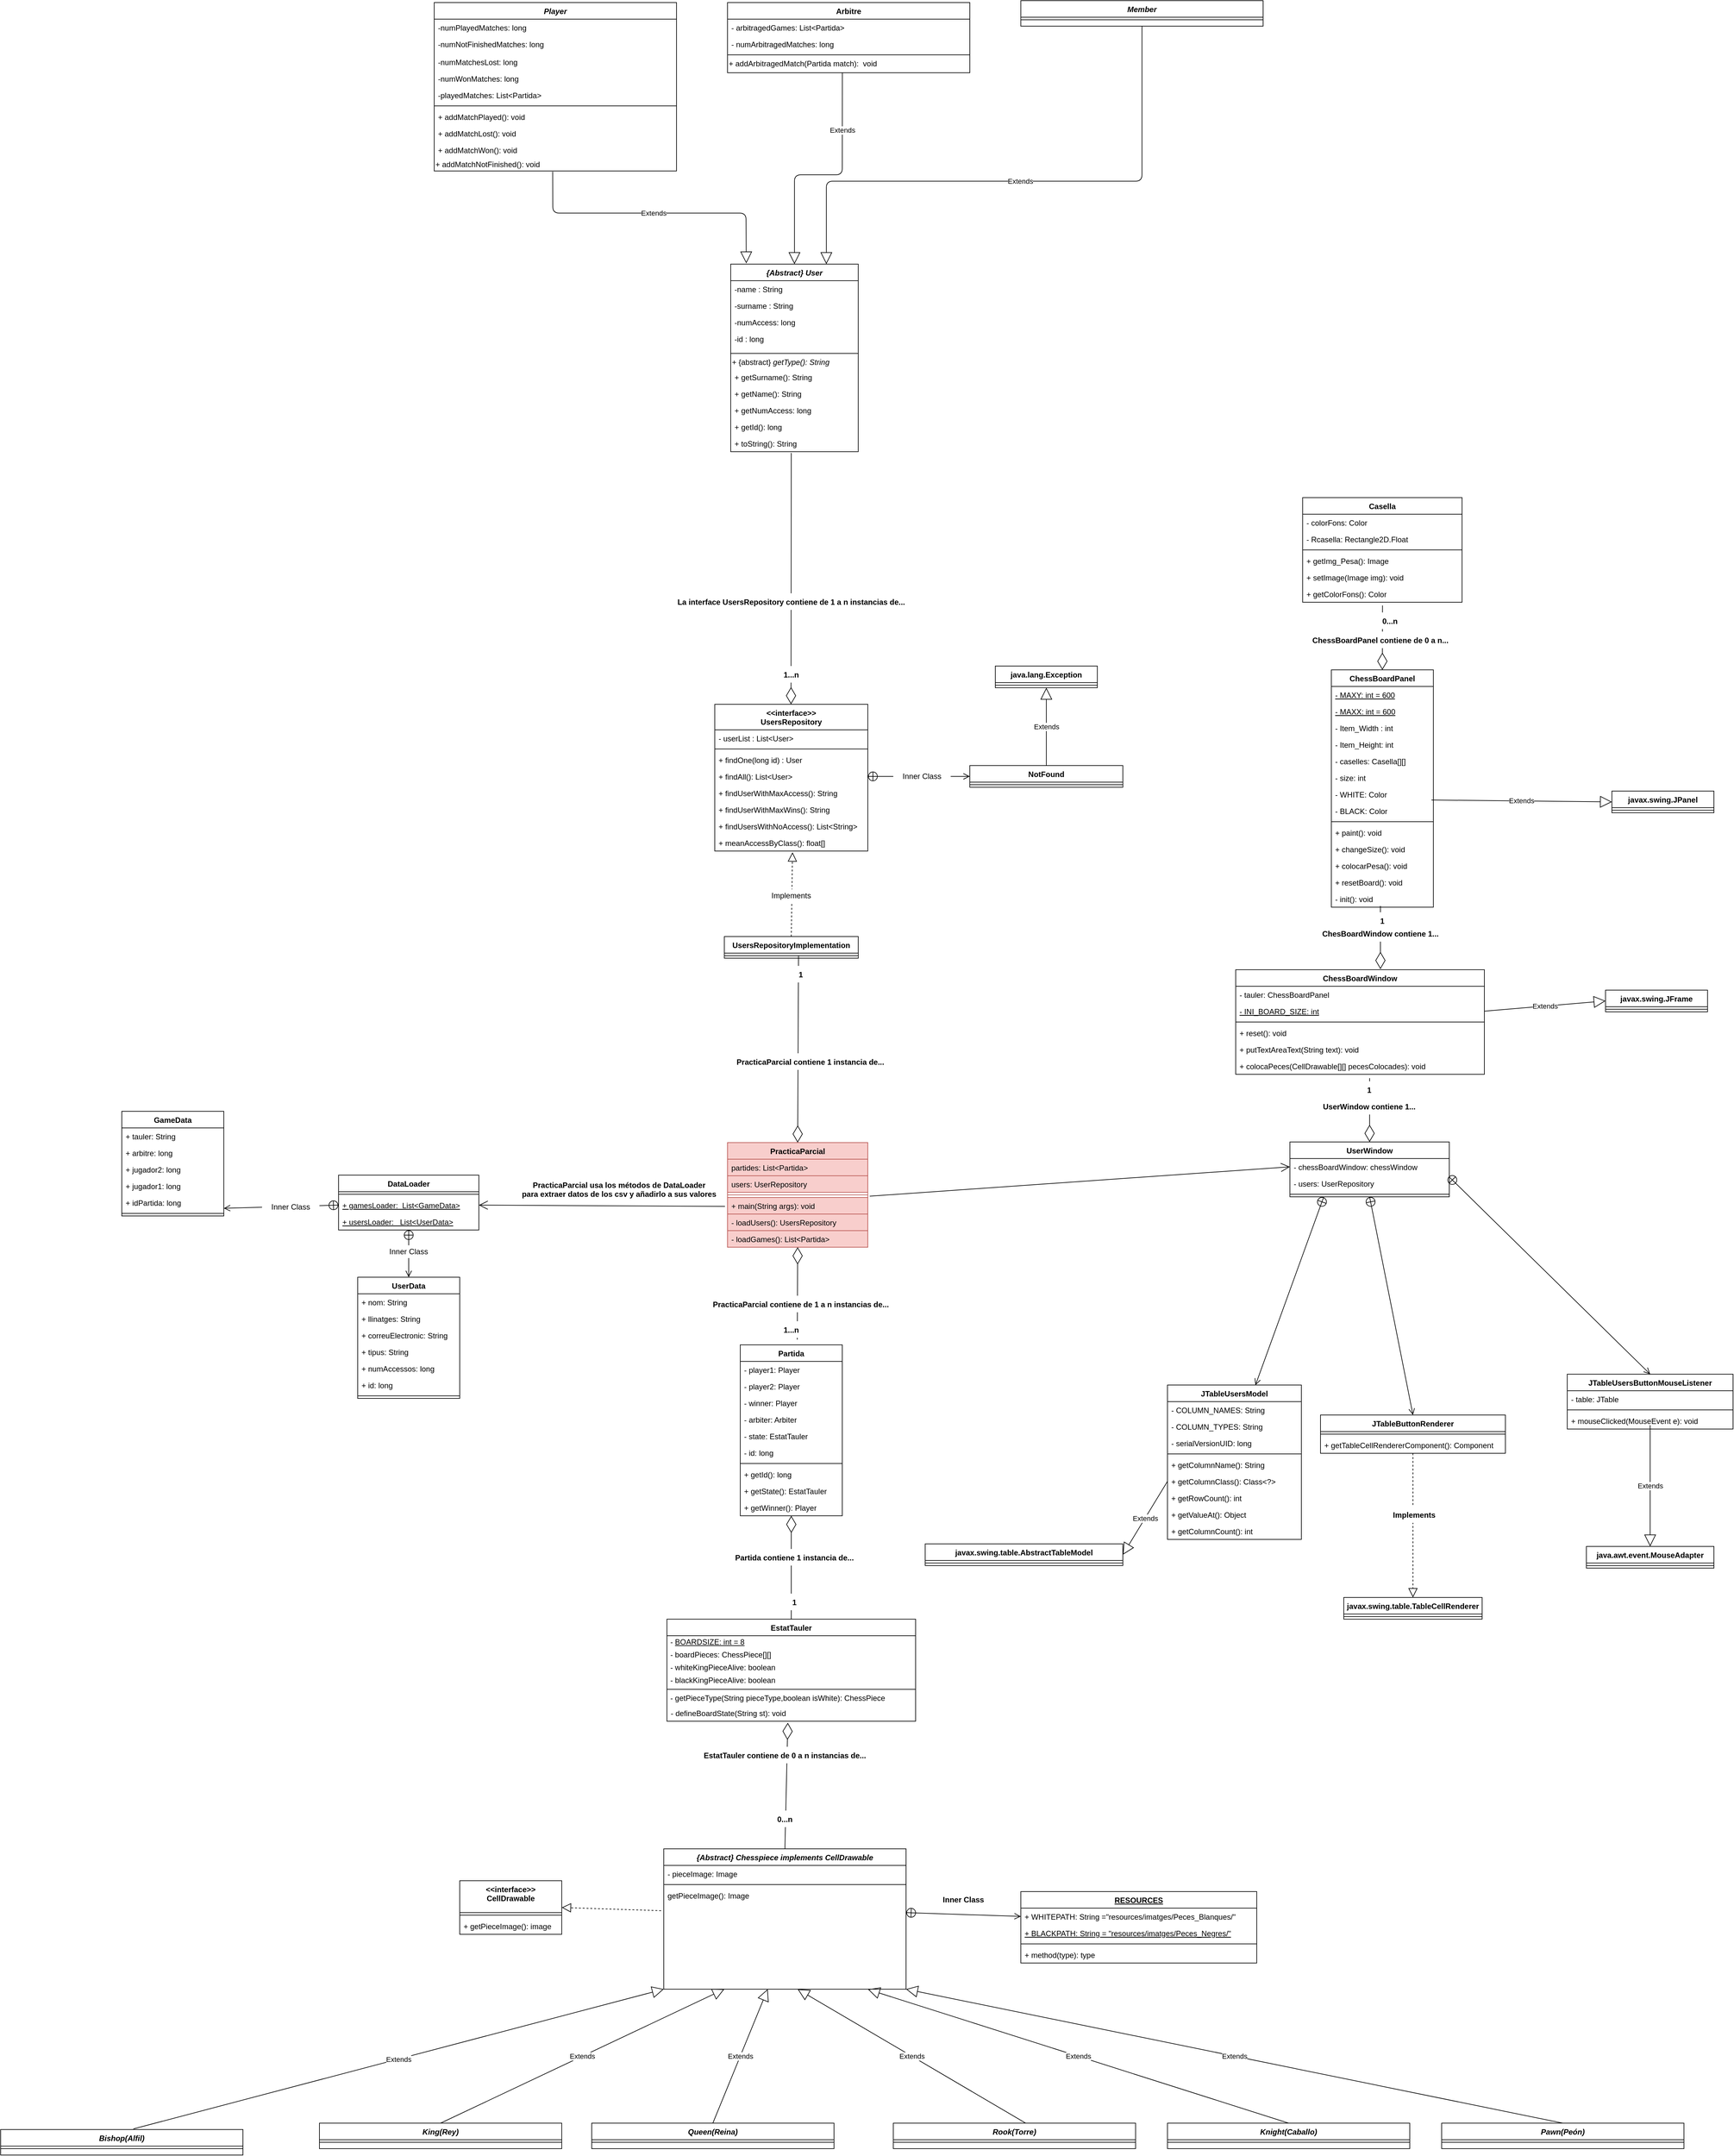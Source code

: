 <mxfile version="13.9.2" type="device"><diagram id="C5RBs43oDa-KdzZeNtuy" name="Page-1"><mxGraphModel dx="6532" dy="3755" grid="1" gridSize="10" guides="1" tooltips="1" connect="1" arrows="1" fold="1" page="1" pageScale="1" pageWidth="827" pageHeight="1169" math="0" shadow="0"><root><mxCell id="WIyWlLk6GJQsqaUBKTNV-0"/><mxCell id="WIyWlLk6GJQsqaUBKTNV-1" parent="WIyWlLk6GJQsqaUBKTNV-0"/><mxCell id="6OSfK7PWQnI_qiiCAlwL-47" value="" style="endArrow=block;dashed=1;endFill=0;endSize=12;html=1;exitX=0.5;exitY=0;exitDx=0;exitDy=0;entryX=0.508;entryY=1.077;entryDx=0;entryDy=0;entryPerimeter=0;" edge="1" parent="WIyWlLk6GJQsqaUBKTNV-1" source="6OSfK7PWQnI_qiiCAlwL-48" target="6OSfK7PWQnI_qiiCAlwL-28"><mxGeometry width="160" relative="1" as="geometry"><mxPoint x="-2276" y="163" as="sourcePoint"/><mxPoint x="-2200" y="63" as="targetPoint"/></mxGeometry></mxCell><mxCell id="zkfFHV4jXpPFQw0GAbJ--0" value="{Abstract} User" style="swimlane;fontStyle=3;align=center;verticalAlign=top;childLayout=stackLayout;horizontal=1;startSize=26;horizontalStack=0;resizeParent=1;resizeLast=0;collapsible=1;marginBottom=0;rounded=0;shadow=0;strokeWidth=1;" parent="WIyWlLk6GJQsqaUBKTNV-1" vertex="1"><mxGeometry x="-2365" y="-897" width="200" height="294" as="geometry"><mxRectangle x="230" y="140" width="160" height="26" as="alternateBounds"/></mxGeometry></mxCell><mxCell id="zkfFHV4jXpPFQw0GAbJ--1" value="-name : String" style="text;align=left;verticalAlign=top;spacingLeft=4;spacingRight=4;overflow=hidden;rotatable=0;points=[[0,0.5],[1,0.5]];portConstraint=eastwest;" parent="zkfFHV4jXpPFQw0GAbJ--0" vertex="1"><mxGeometry y="26" width="200" height="26" as="geometry"/></mxCell><mxCell id="zkfFHV4jXpPFQw0GAbJ--2" value="-surname : String" style="text;align=left;verticalAlign=top;spacingLeft=4;spacingRight=4;overflow=hidden;rotatable=0;points=[[0,0.5],[1,0.5]];portConstraint=eastwest;rounded=0;shadow=0;html=0;" parent="zkfFHV4jXpPFQw0GAbJ--0" vertex="1"><mxGeometry y="52" width="200" height="26" as="geometry"/></mxCell><mxCell id="6OSfK7PWQnI_qiiCAlwL-216" value="-numAccess: long" style="text;strokeColor=none;fillColor=none;align=left;verticalAlign=top;spacingLeft=4;spacingRight=4;overflow=hidden;rotatable=0;points=[[0,0.5],[1,0.5]];portConstraint=eastwest;fontColor=#000000;" vertex="1" parent="zkfFHV4jXpPFQw0GAbJ--0"><mxGeometry y="78" width="200" height="26" as="geometry"/></mxCell><mxCell id="zkfFHV4jXpPFQw0GAbJ--3" value="-id : long" style="text;align=left;verticalAlign=top;spacingLeft=4;spacingRight=4;overflow=hidden;rotatable=0;points=[[0,0.5],[1,0.5]];portConstraint=eastwest;rounded=0;shadow=0;html=0;" parent="zkfFHV4jXpPFQw0GAbJ--0" vertex="1"><mxGeometry y="104" width="200" height="32" as="geometry"/></mxCell><mxCell id="zkfFHV4jXpPFQw0GAbJ--4" value="" style="line;html=1;strokeWidth=1;align=left;verticalAlign=middle;spacingTop=-1;spacingLeft=3;spacingRight=3;rotatable=0;labelPosition=right;points=[];portConstraint=eastwest;" parent="zkfFHV4jXpPFQw0GAbJ--0" vertex="1"><mxGeometry y="136" width="200" height="8" as="geometry"/></mxCell><mxCell id="Mnghns_Bpe5G_tjjY2B6-1" value="+ {abstract}&amp;nbsp;&lt;i&gt;getType(): String&lt;/i&gt;" style="text;html=1;align=left;verticalAlign=middle;resizable=0;points=[];autosize=1;" parent="zkfFHV4jXpPFQw0GAbJ--0" vertex="1"><mxGeometry y="144" width="200" height="20" as="geometry"/></mxCell><mxCell id="6OSfK7PWQnI_qiiCAlwL-220" value="+ getSurname(): String" style="text;strokeColor=none;fillColor=none;align=left;verticalAlign=top;spacingLeft=4;spacingRight=4;overflow=hidden;rotatable=0;points=[[0,0.5],[1,0.5]];portConstraint=eastwest;fontColor=#000000;" vertex="1" parent="zkfFHV4jXpPFQw0GAbJ--0"><mxGeometry y="164" width="200" height="26" as="geometry"/></mxCell><mxCell id="6OSfK7PWQnI_qiiCAlwL-219" value="+ getName(): String" style="text;strokeColor=none;fillColor=none;align=left;verticalAlign=top;spacingLeft=4;spacingRight=4;overflow=hidden;rotatable=0;points=[[0,0.5],[1,0.5]];portConstraint=eastwest;fontColor=#000000;" vertex="1" parent="zkfFHV4jXpPFQw0GAbJ--0"><mxGeometry y="190" width="200" height="26" as="geometry"/></mxCell><mxCell id="6OSfK7PWQnI_qiiCAlwL-221" value="+ getNumAccess: long" style="text;strokeColor=none;fillColor=none;align=left;verticalAlign=top;spacingLeft=4;spacingRight=4;overflow=hidden;rotatable=0;points=[[0,0.5],[1,0.5]];portConstraint=eastwest;fontColor=#000000;" vertex="1" parent="zkfFHV4jXpPFQw0GAbJ--0"><mxGeometry y="216" width="200" height="26" as="geometry"/></mxCell><mxCell id="6OSfK7PWQnI_qiiCAlwL-218" value="+ getId(): long" style="text;strokeColor=none;fillColor=none;align=left;verticalAlign=top;spacingLeft=4;spacingRight=4;overflow=hidden;rotatable=0;points=[[0,0.5],[1,0.5]];portConstraint=eastwest;fontColor=#000000;" vertex="1" parent="zkfFHV4jXpPFQw0GAbJ--0"><mxGeometry y="242" width="200" height="26" as="geometry"/></mxCell><mxCell id="6OSfK7PWQnI_qiiCAlwL-217" value="+ toString(): String" style="text;strokeColor=none;fillColor=none;align=left;verticalAlign=top;spacingLeft=4;spacingRight=4;overflow=hidden;rotatable=0;points=[[0,0.5],[1,0.5]];portConstraint=eastwest;fontColor=#000000;" vertex="1" parent="zkfFHV4jXpPFQw0GAbJ--0"><mxGeometry y="268" width="200" height="26" as="geometry"/></mxCell><mxCell id="Mnghns_Bpe5G_tjjY2B6-12" value="Player" style="swimlane;fontStyle=3;align=center;verticalAlign=top;childLayout=stackLayout;horizontal=1;startSize=26;horizontalStack=0;resizeParent=1;resizeLast=0;collapsible=1;marginBottom=0;rounded=0;shadow=0;strokeWidth=1;" parent="WIyWlLk6GJQsqaUBKTNV-1" vertex="1"><mxGeometry x="-2830" y="-1307" width="380" height="264" as="geometry"><mxRectangle x="230" y="140" width="160" height="26" as="alternateBounds"/></mxGeometry></mxCell><mxCell id="Mnghns_Bpe5G_tjjY2B6-13" value="-numPlayedMatches: long" style="text;align=left;verticalAlign=top;spacingLeft=4;spacingRight=4;overflow=hidden;rotatable=0;points=[[0,0.5],[1,0.5]];portConstraint=eastwest;" parent="Mnghns_Bpe5G_tjjY2B6-12" vertex="1"><mxGeometry y="26" width="380" height="26" as="geometry"/></mxCell><mxCell id="Mnghns_Bpe5G_tjjY2B6-14" value="-numNotFinishedMatches: long" style="text;align=left;verticalAlign=top;spacingLeft=4;spacingRight=4;overflow=hidden;rotatable=0;points=[[0,0.5],[1,0.5]];portConstraint=eastwest;rounded=0;shadow=0;html=0;" parent="Mnghns_Bpe5G_tjjY2B6-12" vertex="1"><mxGeometry y="52" width="380" height="28" as="geometry"/></mxCell><mxCell id="6OSfK7PWQnI_qiiCAlwL-223" value="-numMatchesLost: long" style="text;strokeColor=none;fillColor=none;align=left;verticalAlign=top;spacingLeft=4;spacingRight=4;overflow=hidden;rotatable=0;points=[[0,0.5],[1,0.5]];portConstraint=eastwest;fontColor=#000000;" vertex="1" parent="Mnghns_Bpe5G_tjjY2B6-12"><mxGeometry y="80" width="380" height="26" as="geometry"/></mxCell><mxCell id="Mnghns_Bpe5G_tjjY2B6-15" value="-numWonMatches: long" style="text;align=left;verticalAlign=top;spacingLeft=4;spacingRight=4;overflow=hidden;rotatable=0;points=[[0,0.5],[1,0.5]];portConstraint=eastwest;rounded=0;shadow=0;html=0;" parent="Mnghns_Bpe5G_tjjY2B6-12" vertex="1"><mxGeometry y="106" width="380" height="26" as="geometry"/></mxCell><mxCell id="6OSfK7PWQnI_qiiCAlwL-224" value="-playedMatches: List&lt;Partida&gt;" style="text;strokeColor=none;fillColor=none;align=left;verticalAlign=top;spacingLeft=4;spacingRight=4;overflow=hidden;rotatable=0;points=[[0,0.5],[1,0.5]];portConstraint=eastwest;fontColor=#000000;" vertex="1" parent="Mnghns_Bpe5G_tjjY2B6-12"><mxGeometry y="132" width="380" height="26" as="geometry"/></mxCell><mxCell id="Mnghns_Bpe5G_tjjY2B6-17" value="" style="line;html=1;strokeWidth=1;align=left;verticalAlign=middle;spacingTop=-1;spacingLeft=3;spacingRight=3;rotatable=0;labelPosition=right;points=[];portConstraint=eastwest;" parent="Mnghns_Bpe5G_tjjY2B6-12" vertex="1"><mxGeometry y="158" width="380" height="8" as="geometry"/></mxCell><mxCell id="6OSfK7PWQnI_qiiCAlwL-227" value="+ addMatchPlayed(): void" style="text;strokeColor=none;fillColor=none;align=left;verticalAlign=top;spacingLeft=4;spacingRight=4;overflow=hidden;rotatable=0;points=[[0,0.5],[1,0.5]];portConstraint=eastwest;fontColor=#000000;" vertex="1" parent="Mnghns_Bpe5G_tjjY2B6-12"><mxGeometry y="166" width="380" height="26" as="geometry"/></mxCell><mxCell id="6OSfK7PWQnI_qiiCAlwL-226" value="+ addMatchLost(): void" style="text;strokeColor=none;fillColor=none;align=left;verticalAlign=top;spacingLeft=4;spacingRight=4;overflow=hidden;rotatable=0;points=[[0,0.5],[1,0.5]];portConstraint=eastwest;fontColor=#000000;" vertex="1" parent="Mnghns_Bpe5G_tjjY2B6-12"><mxGeometry y="192" width="380" height="26" as="geometry"/></mxCell><mxCell id="6OSfK7PWQnI_qiiCAlwL-225" value="+ addMatchWon(): void" style="text;strokeColor=none;fillColor=none;align=left;verticalAlign=top;spacingLeft=4;spacingRight=4;overflow=hidden;rotatable=0;points=[[0,0.5],[1,0.5]];portConstraint=eastwest;fontColor=#000000;" vertex="1" parent="Mnghns_Bpe5G_tjjY2B6-12"><mxGeometry y="218" width="380" height="26" as="geometry"/></mxCell><mxCell id="Mnghns_Bpe5G_tjjY2B6-20" value="+ addMatchNotFinished(): void" style="text;html=1;align=left;verticalAlign=middle;resizable=0;points=[];autosize=1;" parent="Mnghns_Bpe5G_tjjY2B6-12" vertex="1"><mxGeometry y="244" width="380" height="20" as="geometry"/></mxCell><mxCell id="Mnghns_Bpe5G_tjjY2B6-21" value="Arbitre" style="swimlane;fontStyle=1;align=center;verticalAlign=top;childLayout=stackLayout;horizontal=1;startSize=26;horizontalStack=0;resizeParent=1;resizeLast=0;collapsible=1;marginBottom=0;rounded=0;shadow=0;strokeWidth=1;" parent="WIyWlLk6GJQsqaUBKTNV-1" vertex="1"><mxGeometry x="-2370" y="-1307" width="380" height="110" as="geometry"><mxRectangle x="230" y="140" width="160" height="26" as="alternateBounds"/></mxGeometry></mxCell><mxCell id="6OSfK7PWQnI_qiiCAlwL-228" value="- arbitragedGames: List&lt;Partida&gt;" style="text;strokeColor=none;fillColor=none;align=left;verticalAlign=top;spacingLeft=4;spacingRight=4;overflow=hidden;rotatable=0;points=[[0,0.5],[1,0.5]];portConstraint=eastwest;fontColor=#000000;" vertex="1" parent="Mnghns_Bpe5G_tjjY2B6-21"><mxGeometry y="26" width="380" height="26" as="geometry"/></mxCell><mxCell id="Mnghns_Bpe5G_tjjY2B6-22" value="- numArbitragedMatches: long" style="text;align=left;verticalAlign=top;spacingLeft=4;spacingRight=4;overflow=hidden;rotatable=0;points=[[0,0.5],[1,0.5]];portConstraint=eastwest;" parent="Mnghns_Bpe5G_tjjY2B6-21" vertex="1"><mxGeometry y="52" width="380" height="26" as="geometry"/></mxCell><mxCell id="Mnghns_Bpe5G_tjjY2B6-25" value="" style="line;html=1;strokeWidth=1;align=left;verticalAlign=middle;spacingTop=-1;spacingLeft=3;spacingRight=3;rotatable=0;labelPosition=right;points=[];portConstraint=eastwest;" parent="Mnghns_Bpe5G_tjjY2B6-21" vertex="1"><mxGeometry y="78" width="380" height="8" as="geometry"/></mxCell><mxCell id="Mnghns_Bpe5G_tjjY2B6-27" value="+ addArbitragedMatch(Partida match):&amp;nbsp; void" style="text;html=1;align=left;verticalAlign=middle;resizable=0;points=[];autosize=1;" parent="Mnghns_Bpe5G_tjjY2B6-21" vertex="1"><mxGeometry y="86" width="380" height="20" as="geometry"/></mxCell><mxCell id="Mnghns_Bpe5G_tjjY2B6-36" value="{Abstract} Chesspiece implements CellDrawable" style="swimlane;fontStyle=3;align=center;verticalAlign=top;childLayout=stackLayout;horizontal=1;startSize=26;horizontalStack=0;resizeParent=1;resizeLast=0;collapsible=1;marginBottom=0;rounded=0;shadow=0;strokeWidth=1;" parent="WIyWlLk6GJQsqaUBKTNV-1" vertex="1"><mxGeometry x="-2470" y="1587" width="380" height="220" as="geometry"><mxRectangle x="230" y="140" width="160" height="26" as="alternateBounds"/></mxGeometry></mxCell><mxCell id="Mnghns_Bpe5G_tjjY2B6-37" value="- pieceImage: Image" style="text;align=left;verticalAlign=top;spacingLeft=4;spacingRight=4;overflow=hidden;rotatable=0;points=[[0,0.5],[1,0.5]];portConstraint=eastwest;" parent="Mnghns_Bpe5G_tjjY2B6-36" vertex="1"><mxGeometry y="26" width="380" height="26" as="geometry"/></mxCell><mxCell id="Mnghns_Bpe5G_tjjY2B6-41" value="" style="line;html=1;strokeWidth=1;align=left;verticalAlign=middle;spacingTop=-1;spacingLeft=3;spacingRight=3;rotatable=0;labelPosition=right;points=[];portConstraint=eastwest;" parent="Mnghns_Bpe5G_tjjY2B6-36" vertex="1"><mxGeometry y="52" width="380" height="8" as="geometry"/></mxCell><mxCell id="6OSfK7PWQnI_qiiCAlwL-197" value="getPieceImage(): Image" style="text;strokeColor=none;fillColor=none;align=left;verticalAlign=top;spacingLeft=4;spacingRight=4;overflow=hidden;rotatable=0;points=[[0,0.5],[1,0.5]];portConstraint=eastwest;" vertex="1" parent="Mnghns_Bpe5G_tjjY2B6-36"><mxGeometry y="60" width="380" height="26" as="geometry"/></mxCell><mxCell id="Mnghns_Bpe5G_tjjY2B6-62" value="Rook(Torre)" style="swimlane;fontStyle=3;align=center;verticalAlign=top;childLayout=stackLayout;horizontal=1;startSize=26;horizontalStack=0;resizeParent=1;resizeLast=0;collapsible=1;marginBottom=0;rounded=0;shadow=0;strokeWidth=1;" parent="WIyWlLk6GJQsqaUBKTNV-1" vertex="1"><mxGeometry x="-2110" y="2017" width="380" height="40" as="geometry"><mxRectangle x="230" y="140" width="160" height="26" as="alternateBounds"/></mxGeometry></mxCell><mxCell id="Mnghns_Bpe5G_tjjY2B6-66" value="" style="line;html=1;strokeWidth=1;align=left;verticalAlign=middle;spacingTop=-1;spacingLeft=3;spacingRight=3;rotatable=0;labelPosition=right;points=[];portConstraint=eastwest;" parent="Mnghns_Bpe5G_tjjY2B6-62" vertex="1"><mxGeometry y="26" width="380" height="8" as="geometry"/></mxCell><mxCell id="Mnghns_Bpe5G_tjjY2B6-69" value="King(Rey)" style="swimlane;fontStyle=3;align=center;verticalAlign=top;childLayout=stackLayout;horizontal=1;startSize=26;horizontalStack=0;resizeParent=1;resizeLast=0;collapsible=1;marginBottom=0;rounded=0;shadow=0;strokeWidth=1;" parent="WIyWlLk6GJQsqaUBKTNV-1" vertex="1"><mxGeometry x="-3010" y="2017" width="380" height="40" as="geometry"><mxRectangle x="230" y="140" width="160" height="26" as="alternateBounds"/></mxGeometry></mxCell><mxCell id="Mnghns_Bpe5G_tjjY2B6-70" value="" style="line;html=1;strokeWidth=1;align=left;verticalAlign=middle;spacingTop=-1;spacingLeft=3;spacingRight=3;rotatable=0;labelPosition=right;points=[];portConstraint=eastwest;" parent="Mnghns_Bpe5G_tjjY2B6-69" vertex="1"><mxGeometry y="26" width="380" height="8" as="geometry"/></mxCell><mxCell id="Mnghns_Bpe5G_tjjY2B6-74" value="Queen(Reina)" style="swimlane;fontStyle=3;align=center;verticalAlign=top;childLayout=stackLayout;horizontal=1;startSize=26;horizontalStack=0;resizeParent=1;resizeLast=0;collapsible=1;marginBottom=0;rounded=0;shadow=0;strokeWidth=1;" parent="WIyWlLk6GJQsqaUBKTNV-1" vertex="1"><mxGeometry x="-2583" y="2017" width="380" height="40" as="geometry"><mxRectangle x="230" y="140" width="160" height="26" as="alternateBounds"/></mxGeometry></mxCell><mxCell id="Mnghns_Bpe5G_tjjY2B6-75" value="" style="line;html=1;strokeWidth=1;align=left;verticalAlign=middle;spacingTop=-1;spacingLeft=3;spacingRight=3;rotatable=0;labelPosition=right;points=[];portConstraint=eastwest;" parent="Mnghns_Bpe5G_tjjY2B6-74" vertex="1"><mxGeometry y="26" width="380" height="8" as="geometry"/></mxCell><mxCell id="Mnghns_Bpe5G_tjjY2B6-76" value="Knight(Caballo)" style="swimlane;fontStyle=3;align=center;verticalAlign=top;childLayout=stackLayout;horizontal=1;startSize=26;horizontalStack=0;resizeParent=1;resizeLast=0;collapsible=1;marginBottom=0;rounded=0;shadow=0;strokeWidth=1;" parent="WIyWlLk6GJQsqaUBKTNV-1" vertex="1"><mxGeometry x="-1680" y="2017" width="380" height="40" as="geometry"><mxRectangle x="230" y="140" width="160" height="26" as="alternateBounds"/></mxGeometry></mxCell><mxCell id="Mnghns_Bpe5G_tjjY2B6-77" value="" style="line;html=1;strokeWidth=1;align=left;verticalAlign=middle;spacingTop=-1;spacingLeft=3;spacingRight=3;rotatable=0;labelPosition=right;points=[];portConstraint=eastwest;" parent="Mnghns_Bpe5G_tjjY2B6-76" vertex="1"><mxGeometry y="26" width="380" height="8" as="geometry"/></mxCell><mxCell id="Mnghns_Bpe5G_tjjY2B6-78" value="Bishop(Alfil)" style="swimlane;fontStyle=3;align=center;verticalAlign=top;childLayout=stackLayout;horizontal=1;startSize=26;horizontalStack=0;resizeParent=1;resizeLast=0;collapsible=1;marginBottom=0;rounded=0;shadow=0;strokeWidth=1;" parent="WIyWlLk6GJQsqaUBKTNV-1" vertex="1"><mxGeometry x="-3510" y="2027" width="380" height="40" as="geometry"><mxRectangle x="230" y="140" width="160" height="26" as="alternateBounds"/></mxGeometry></mxCell><mxCell id="Mnghns_Bpe5G_tjjY2B6-79" value="" style="line;html=1;strokeWidth=1;align=left;verticalAlign=middle;spacingTop=-1;spacingLeft=3;spacingRight=3;rotatable=0;labelPosition=right;points=[];portConstraint=eastwest;" parent="Mnghns_Bpe5G_tjjY2B6-78" vertex="1"><mxGeometry y="26" width="380" height="8" as="geometry"/></mxCell><mxCell id="Mnghns_Bpe5G_tjjY2B6-80" value="Pawn(Peón)" style="swimlane;fontStyle=3;align=center;verticalAlign=top;childLayout=stackLayout;horizontal=1;startSize=26;horizontalStack=0;resizeParent=1;resizeLast=0;collapsible=1;marginBottom=0;rounded=0;shadow=0;strokeWidth=1;" parent="WIyWlLk6GJQsqaUBKTNV-1" vertex="1"><mxGeometry x="-1250" y="2017" width="380" height="40" as="geometry"><mxRectangle x="230" y="140" width="160" height="26" as="alternateBounds"/></mxGeometry></mxCell><mxCell id="Mnghns_Bpe5G_tjjY2B6-81" value="" style="line;html=1;strokeWidth=1;align=left;verticalAlign=middle;spacingTop=-1;spacingLeft=3;spacingRight=3;rotatable=0;labelPosition=right;points=[];portConstraint=eastwest;" parent="Mnghns_Bpe5G_tjjY2B6-80" vertex="1"><mxGeometry y="26" width="380" height="8" as="geometry"/></mxCell><mxCell id="Mnghns_Bpe5G_tjjY2B6-83" value="Extends" style="endArrow=block;endSize=16;endFill=0;html=1;exitX=0.548;exitY=-0.025;exitDx=0;exitDy=0;exitPerimeter=0;entryX=0;entryY=1;entryDx=0;entryDy=0;entryPerimeter=0;" parent="WIyWlLk6GJQsqaUBKTNV-1" source="Mnghns_Bpe5G_tjjY2B6-78" edge="1"><mxGeometry width="160" relative="1" as="geometry"><mxPoint x="-2930" y="1977" as="sourcePoint"/><mxPoint x="-2470" y="1807" as="targetPoint"/></mxGeometry></mxCell><mxCell id="Mnghns_Bpe5G_tjjY2B6-84" value="Extends" style="endArrow=block;endSize=16;endFill=0;html=1;exitX=0.5;exitY=0;exitDx=0;exitDy=0;entryX=0.25;entryY=1;entryDx=0;entryDy=0;" parent="WIyWlLk6GJQsqaUBKTNV-1" source="Mnghns_Bpe5G_tjjY2B6-69" target="Mnghns_Bpe5G_tjjY2B6-36" edge="1"><mxGeometry width="160" relative="1" as="geometry"><mxPoint x="-3060" y="1647" as="sourcePoint"/><mxPoint x="-2900" y="1647" as="targetPoint"/></mxGeometry></mxCell><mxCell id="Mnghns_Bpe5G_tjjY2B6-85" value="Extends" style="endArrow=block;endSize=16;endFill=0;html=1;exitX=0.5;exitY=0;exitDx=0;exitDy=0;" parent="WIyWlLk6GJQsqaUBKTNV-1" source="Mnghns_Bpe5G_tjjY2B6-74" edge="1"><mxGeometry width="160" relative="1" as="geometry"><mxPoint x="-3060" y="1647" as="sourcePoint"/><mxPoint x="-2307.022" y="1807" as="targetPoint"/></mxGeometry></mxCell><mxCell id="Mnghns_Bpe5G_tjjY2B6-86" value="Extends" style="endArrow=block;endSize=16;endFill=0;html=1;exitX=0.545;exitY=-0.008;exitDx=0;exitDy=0;exitPerimeter=0;" parent="WIyWlLk6GJQsqaUBKTNV-1" source="Mnghns_Bpe5G_tjjY2B6-62" edge="1"><mxGeometry width="160" relative="1" as="geometry"><mxPoint x="-2180" y="1647" as="sourcePoint"/><mxPoint x="-2260" y="1807" as="targetPoint"/></mxGeometry></mxCell><mxCell id="Mnghns_Bpe5G_tjjY2B6-87" value="Extends" style="endArrow=block;endSize=16;endFill=0;html=1;exitX=0.5;exitY=0;exitDx=0;exitDy=0;entryX=0.843;entryY=1.003;entryDx=0;entryDy=0;entryPerimeter=0;" parent="WIyWlLk6GJQsqaUBKTNV-1" source="Mnghns_Bpe5G_tjjY2B6-76" edge="1"><mxGeometry width="160" relative="1" as="geometry"><mxPoint x="-2180" y="1647" as="sourcePoint"/><mxPoint x="-2149.66" y="1807.396" as="targetPoint"/></mxGeometry></mxCell><mxCell id="Mnghns_Bpe5G_tjjY2B6-88" value="Extends" style="endArrow=block;endSize=16;endFill=0;html=1;exitX=0.5;exitY=0;exitDx=0;exitDy=0;entryX=1;entryY=1;entryDx=0;entryDy=0;entryPerimeter=0;" parent="WIyWlLk6GJQsqaUBKTNV-1" source="Mnghns_Bpe5G_tjjY2B6-80" edge="1"><mxGeometry width="160" relative="1" as="geometry"><mxPoint x="-1580" y="1647" as="sourcePoint"/><mxPoint x="-2090" y="1807" as="targetPoint"/></mxGeometry></mxCell><mxCell id="6OSfK7PWQnI_qiiCAlwL-0" value="EstatTauler" style="swimlane;fontStyle=1;align=center;verticalAlign=top;childLayout=stackLayout;horizontal=1;startSize=26;horizontalStack=0;resizeParent=1;resizeParentMax=0;resizeLast=0;collapsible=1;marginBottom=0;" vertex="1" parent="WIyWlLk6GJQsqaUBKTNV-1"><mxGeometry x="-2465" y="1227" width="390" height="160" as="geometry"/></mxCell><mxCell id="6OSfK7PWQnI_qiiCAlwL-7" value="&amp;nbsp;- &lt;u&gt;BOARDSIZE: int = 8&lt;/u&gt;" style="text;html=1;strokeColor=none;fillColor=none;align=left;verticalAlign=middle;whiteSpace=wrap;rounded=0;" vertex="1" parent="6OSfK7PWQnI_qiiCAlwL-0"><mxGeometry y="26" width="390" height="20" as="geometry"/></mxCell><mxCell id="6OSfK7PWQnI_qiiCAlwL-4" value="&amp;nbsp;- boardPieces: ChessPiece[][]" style="text;html=1;strokeColor=none;fillColor=none;align=left;verticalAlign=middle;whiteSpace=wrap;rounded=0;" vertex="1" parent="6OSfK7PWQnI_qiiCAlwL-0"><mxGeometry y="46" width="390" height="20" as="geometry"/></mxCell><mxCell id="6OSfK7PWQnI_qiiCAlwL-5" value="&amp;nbsp;- whiteKingPieceAlive: boolean" style="text;html=1;strokeColor=none;fillColor=none;align=left;verticalAlign=middle;whiteSpace=wrap;rounded=0;" vertex="1" parent="6OSfK7PWQnI_qiiCAlwL-0"><mxGeometry y="66" width="390" height="20" as="geometry"/></mxCell><mxCell id="6OSfK7PWQnI_qiiCAlwL-6" value="&amp;nbsp;- blackKingPieceAlive: boolean" style="text;html=1;strokeColor=none;fillColor=none;align=left;verticalAlign=middle;whiteSpace=wrap;rounded=0;" vertex="1" parent="6OSfK7PWQnI_qiiCAlwL-0"><mxGeometry y="86" width="390" height="20" as="geometry"/></mxCell><mxCell id="6OSfK7PWQnI_qiiCAlwL-2" value="" style="line;strokeWidth=1;fillColor=none;align=left;verticalAlign=middle;spacingTop=-1;spacingLeft=3;spacingRight=3;rotatable=0;labelPosition=right;points=[];portConstraint=eastwest;" vertex="1" parent="6OSfK7PWQnI_qiiCAlwL-0"><mxGeometry y="106" width="390" height="8" as="geometry"/></mxCell><mxCell id="6OSfK7PWQnI_qiiCAlwL-8" value="&amp;nbsp;- getPieceType(String pieceType,boolean isWhite): ChessPiece" style="text;html=1;strokeColor=none;fillColor=none;align=left;verticalAlign=middle;whiteSpace=wrap;rounded=0;" vertex="1" parent="6OSfK7PWQnI_qiiCAlwL-0"><mxGeometry y="114" width="390" height="20" as="geometry"/></mxCell><mxCell id="6OSfK7PWQnI_qiiCAlwL-3" value="- defineBoardState(String st): void&#10;" style="text;strokeColor=none;fillColor=none;align=left;verticalAlign=top;spacingLeft=4;spacingRight=4;overflow=hidden;rotatable=0;points=[[0,0.5],[1,0.5]];portConstraint=eastwest;" vertex="1" parent="6OSfK7PWQnI_qiiCAlwL-0"><mxGeometry y="134" width="390" height="26" as="geometry"/></mxCell><mxCell id="6OSfK7PWQnI_qiiCAlwL-9" value="Partida&#10;" style="swimlane;fontStyle=1;align=center;verticalAlign=top;childLayout=stackLayout;horizontal=1;startSize=26;horizontalStack=0;resizeParent=1;resizeParentMax=0;resizeLast=0;collapsible=1;marginBottom=0;" vertex="1" parent="WIyWlLk6GJQsqaUBKTNV-1"><mxGeometry x="-2350" y="797" width="160" height="268" as="geometry"/></mxCell><mxCell id="6OSfK7PWQnI_qiiCAlwL-18" value="- player1: Player" style="text;strokeColor=none;fillColor=none;align=left;verticalAlign=top;spacingLeft=4;spacingRight=4;overflow=hidden;rotatable=0;points=[[0,0.5],[1,0.5]];portConstraint=eastwest;" vertex="1" parent="6OSfK7PWQnI_qiiCAlwL-9"><mxGeometry y="26" width="160" height="26" as="geometry"/></mxCell><mxCell id="6OSfK7PWQnI_qiiCAlwL-17" value="- player2: Player" style="text;strokeColor=none;fillColor=none;align=left;verticalAlign=top;spacingLeft=4;spacingRight=4;overflow=hidden;rotatable=0;points=[[0,0.5],[1,0.5]];portConstraint=eastwest;" vertex="1" parent="6OSfK7PWQnI_qiiCAlwL-9"><mxGeometry y="52" width="160" height="26" as="geometry"/></mxCell><mxCell id="6OSfK7PWQnI_qiiCAlwL-14" value="- winner: Player" style="text;strokeColor=none;fillColor=none;align=left;verticalAlign=top;spacingLeft=4;spacingRight=4;overflow=hidden;rotatable=0;points=[[0,0.5],[1,0.5]];portConstraint=eastwest;" vertex="1" parent="6OSfK7PWQnI_qiiCAlwL-9"><mxGeometry y="78" width="160" height="26" as="geometry"/></mxCell><mxCell id="6OSfK7PWQnI_qiiCAlwL-16" value="- arbiter: Arbiter" style="text;strokeColor=none;fillColor=none;align=left;verticalAlign=top;spacingLeft=4;spacingRight=4;overflow=hidden;rotatable=0;points=[[0,0.5],[1,0.5]];portConstraint=eastwest;" vertex="1" parent="6OSfK7PWQnI_qiiCAlwL-9"><mxGeometry y="104" width="160" height="26" as="geometry"/></mxCell><mxCell id="6OSfK7PWQnI_qiiCAlwL-15" value="- state: EstatTauler" style="text;strokeColor=none;fillColor=none;align=left;verticalAlign=top;spacingLeft=4;spacingRight=4;overflow=hidden;rotatable=0;points=[[0,0.5],[1,0.5]];portConstraint=eastwest;" vertex="1" parent="6OSfK7PWQnI_qiiCAlwL-9"><mxGeometry y="130" width="160" height="26" as="geometry"/></mxCell><mxCell id="6OSfK7PWQnI_qiiCAlwL-10" value="- id: long" style="text;strokeColor=none;fillColor=none;align=left;verticalAlign=top;spacingLeft=4;spacingRight=4;overflow=hidden;rotatable=0;points=[[0,0.5],[1,0.5]];portConstraint=eastwest;" vertex="1" parent="6OSfK7PWQnI_qiiCAlwL-9"><mxGeometry y="156" width="160" height="26" as="geometry"/></mxCell><mxCell id="6OSfK7PWQnI_qiiCAlwL-11" value="" style="line;strokeWidth=1;fillColor=none;align=left;verticalAlign=middle;spacingTop=-1;spacingLeft=3;spacingRight=3;rotatable=0;labelPosition=right;points=[];portConstraint=eastwest;" vertex="1" parent="6OSfK7PWQnI_qiiCAlwL-9"><mxGeometry y="182" width="160" height="8" as="geometry"/></mxCell><mxCell id="6OSfK7PWQnI_qiiCAlwL-20" value="+ getId(): long" style="text;strokeColor=none;fillColor=none;align=left;verticalAlign=top;spacingLeft=4;spacingRight=4;overflow=hidden;rotatable=0;points=[[0,0.5],[1,0.5]];portConstraint=eastwest;" vertex="1" parent="6OSfK7PWQnI_qiiCAlwL-9"><mxGeometry y="190" width="160" height="26" as="geometry"/></mxCell><mxCell id="6OSfK7PWQnI_qiiCAlwL-19" value="+ getState(): EstatTauler " style="text;strokeColor=none;fillColor=none;align=left;verticalAlign=top;spacingLeft=4;spacingRight=4;overflow=hidden;rotatable=0;points=[[0,0.5],[1,0.5]];portConstraint=eastwest;" vertex="1" parent="6OSfK7PWQnI_qiiCAlwL-9"><mxGeometry y="216" width="160" height="26" as="geometry"/></mxCell><mxCell id="6OSfK7PWQnI_qiiCAlwL-12" value="+ getWinner(): Player" style="text;strokeColor=none;fillColor=none;align=left;verticalAlign=top;spacingLeft=4;spacingRight=4;overflow=hidden;rotatable=0;points=[[0,0.5],[1,0.5]];portConstraint=eastwest;" vertex="1" parent="6OSfK7PWQnI_qiiCAlwL-9"><mxGeometry y="242" width="160" height="26" as="geometry"/></mxCell><mxCell id="6OSfK7PWQnI_qiiCAlwL-25" value="&lt;&lt;interface&gt;&gt;&#10;UsersRepository" style="swimlane;fontStyle=1;align=center;verticalAlign=top;childLayout=stackLayout;horizontal=1;startSize=40;horizontalStack=0;resizeParent=1;resizeParentMax=0;resizeLast=0;collapsible=1;marginBottom=0;" vertex="1" parent="WIyWlLk6GJQsqaUBKTNV-1"><mxGeometry x="-2390" y="-207" width="240" height="230" as="geometry"/></mxCell><mxCell id="6OSfK7PWQnI_qiiCAlwL-26" value="- userList : List&lt;User&gt;" style="text;strokeColor=none;fillColor=none;align=left;verticalAlign=top;spacingLeft=4;spacingRight=4;overflow=hidden;rotatable=0;points=[[0,0.5],[1,0.5]];portConstraint=eastwest;" vertex="1" parent="6OSfK7PWQnI_qiiCAlwL-25"><mxGeometry y="40" width="240" height="26" as="geometry"/></mxCell><mxCell id="6OSfK7PWQnI_qiiCAlwL-27" value="" style="line;strokeWidth=1;fillColor=none;align=left;verticalAlign=middle;spacingTop=-1;spacingLeft=3;spacingRight=3;rotatable=0;labelPosition=right;points=[];portConstraint=eastwest;" vertex="1" parent="6OSfK7PWQnI_qiiCAlwL-25"><mxGeometry y="66" width="240" height="8" as="geometry"/></mxCell><mxCell id="6OSfK7PWQnI_qiiCAlwL-29" value="+ findOne(long id) : User" style="text;strokeColor=none;fillColor=none;align=left;verticalAlign=top;spacingLeft=4;spacingRight=4;overflow=hidden;rotatable=0;points=[[0,0.5],[1,0.5]];portConstraint=eastwest;" vertex="1" parent="6OSfK7PWQnI_qiiCAlwL-25"><mxGeometry y="74" width="240" height="26" as="geometry"/></mxCell><mxCell id="6OSfK7PWQnI_qiiCAlwL-30" value="+ findAll(): List&lt;User&gt;" style="text;strokeColor=none;fillColor=none;align=left;verticalAlign=top;spacingLeft=4;spacingRight=4;overflow=hidden;rotatable=0;points=[[0,0.5],[1,0.5]];portConstraint=eastwest;" vertex="1" parent="6OSfK7PWQnI_qiiCAlwL-25"><mxGeometry y="100" width="240" height="26" as="geometry"/></mxCell><mxCell id="6OSfK7PWQnI_qiiCAlwL-31" value="+ findUserWithMaxAccess(): String" style="text;strokeColor=none;fillColor=none;align=left;verticalAlign=top;spacingLeft=4;spacingRight=4;overflow=hidden;rotatable=0;points=[[0,0.5],[1,0.5]];portConstraint=eastwest;" vertex="1" parent="6OSfK7PWQnI_qiiCAlwL-25"><mxGeometry y="126" width="240" height="26" as="geometry"/></mxCell><mxCell id="6OSfK7PWQnI_qiiCAlwL-33" value="+ findUserWithMaxWins(): String" style="text;strokeColor=none;fillColor=none;align=left;verticalAlign=top;spacingLeft=4;spacingRight=4;overflow=hidden;rotatable=0;points=[[0,0.5],[1,0.5]];portConstraint=eastwest;" vertex="1" parent="6OSfK7PWQnI_qiiCAlwL-25"><mxGeometry y="152" width="240" height="26" as="geometry"/></mxCell><mxCell id="6OSfK7PWQnI_qiiCAlwL-32" value="+ findUsersWithNoAccess(): List&lt;String&gt;" style="text;strokeColor=none;fillColor=none;align=left;verticalAlign=top;spacingLeft=4;spacingRight=4;overflow=hidden;rotatable=0;points=[[0,0.5],[1,0.5]];portConstraint=eastwest;" vertex="1" parent="6OSfK7PWQnI_qiiCAlwL-25"><mxGeometry y="178" width="240" height="26" as="geometry"/></mxCell><mxCell id="6OSfK7PWQnI_qiiCAlwL-28" value="+ meanAccessByClass(): float[]" style="text;strokeColor=none;fillColor=none;align=left;verticalAlign=top;spacingLeft=4;spacingRight=4;overflow=hidden;rotatable=0;points=[[0,0.5],[1,0.5]];portConstraint=eastwest;" vertex="1" parent="6OSfK7PWQnI_qiiCAlwL-25"><mxGeometry y="204" width="240" height="26" as="geometry"/></mxCell><mxCell id="6OSfK7PWQnI_qiiCAlwL-34" value="NotFound&#10;" style="swimlane;fontStyle=1;align=center;verticalAlign=top;childLayout=stackLayout;horizontal=1;startSize=26;horizontalStack=0;resizeParent=1;resizeParentMax=0;resizeLast=0;collapsible=1;marginBottom=0;" vertex="1" parent="WIyWlLk6GJQsqaUBKTNV-1"><mxGeometry x="-1990" y="-111" width="240" height="34" as="geometry"><mxRectangle y="230" width="240" height="26" as="alternateBounds"/></mxGeometry></mxCell><mxCell id="6OSfK7PWQnI_qiiCAlwL-36" value="" style="line;strokeWidth=1;fillColor=none;align=left;verticalAlign=middle;spacingTop=-1;spacingLeft=3;spacingRight=3;rotatable=0;labelPosition=right;points=[];portConstraint=eastwest;" vertex="1" parent="6OSfK7PWQnI_qiiCAlwL-34"><mxGeometry y="26" width="240" height="8" as="geometry"/></mxCell><mxCell id="6OSfK7PWQnI_qiiCAlwL-39" value="java.lang.Exception&#10; " style="swimlane;fontStyle=1;align=center;verticalAlign=top;childLayout=stackLayout;horizontal=1;startSize=26;horizontalStack=0;resizeParent=1;resizeParentMax=0;resizeLast=0;collapsible=1;marginBottom=0;" vertex="1" parent="WIyWlLk6GJQsqaUBKTNV-1"><mxGeometry x="-1950" y="-267" width="160" height="34" as="geometry"/></mxCell><mxCell id="6OSfK7PWQnI_qiiCAlwL-41" value="" style="line;strokeWidth=1;fillColor=none;align=left;verticalAlign=middle;spacingTop=-1;spacingLeft=3;spacingRight=3;rotatable=0;labelPosition=right;points=[];portConstraint=eastwest;" vertex="1" parent="6OSfK7PWQnI_qiiCAlwL-39"><mxGeometry y="26" width="160" height="8" as="geometry"/></mxCell><mxCell id="6OSfK7PWQnI_qiiCAlwL-43" value="Extends" style="endArrow=block;endSize=16;endFill=0;html=1;exitX=0.5;exitY=0;exitDx=0;exitDy=0;" edge="1" parent="WIyWlLk6GJQsqaUBKTNV-1" source="6OSfK7PWQnI_qiiCAlwL-34" target="6OSfK7PWQnI_qiiCAlwL-41"><mxGeometry width="160" relative="1" as="geometry"><mxPoint x="-2130" y="-37" as="sourcePoint"/><mxPoint x="-1970" y="-37" as="targetPoint"/></mxGeometry></mxCell><mxCell id="6OSfK7PWQnI_qiiCAlwL-45" value="" style="endArrow=open;startArrow=circlePlus;endFill=0;startFill=0;endSize=8;html=1;entryX=0;entryY=0.5;entryDx=0;entryDy=0;exitX=1;exitY=0.5;exitDx=0;exitDy=0;" edge="1" parent="WIyWlLk6GJQsqaUBKTNV-1" source="6OSfK7PWQnI_qiiCAlwL-30" target="6OSfK7PWQnI_qiiCAlwL-34"><mxGeometry width="160" relative="1" as="geometry"><mxPoint x="-2150" y="-94" as="sourcePoint"/><mxPoint x="-2093" y="-121" as="targetPoint"/></mxGeometry></mxCell><mxCell id="6OSfK7PWQnI_qiiCAlwL-46" value="Inner Class" style="text;html=1;strokeColor=none;align=center;verticalAlign=middle;whiteSpace=wrap;rounded=0;fillColor=#ffffff;" vertex="1" parent="WIyWlLk6GJQsqaUBKTNV-1"><mxGeometry x="-2110" y="-104" width="90" height="20" as="geometry"/></mxCell><mxCell id="6OSfK7PWQnI_qiiCAlwL-48" value="UsersRepositoryImplementation&#10;" style="swimlane;fontStyle=1;align=center;verticalAlign=top;childLayout=stackLayout;horizontal=1;startSize=26;horizontalStack=0;resizeParent=1;resizeParentMax=0;resizeLast=0;collapsible=1;marginBottom=0;" vertex="1" parent="WIyWlLk6GJQsqaUBKTNV-1"><mxGeometry x="-2375" y="157" width="210" height="34" as="geometry"/></mxCell><mxCell id="6OSfK7PWQnI_qiiCAlwL-50" value="" style="line;strokeWidth=1;fillColor=none;align=left;verticalAlign=middle;spacingTop=-1;spacingLeft=3;spacingRight=3;rotatable=0;labelPosition=right;points=[];portConstraint=eastwest;" vertex="1" parent="6OSfK7PWQnI_qiiCAlwL-48"><mxGeometry y="26" width="210" height="8" as="geometry"/></mxCell><mxCell id="6OSfK7PWQnI_qiiCAlwL-52" value="Implements&lt;br&gt;" style="text;html=1;align=center;verticalAlign=middle;whiteSpace=wrap;rounded=0;fillColor=#ffffff;" vertex="1" parent="WIyWlLk6GJQsqaUBKTNV-1"><mxGeometry x="-2290" y="83" width="40" height="20" as="geometry"/></mxCell><mxCell id="6OSfK7PWQnI_qiiCAlwL-59" value="DataLoader&#10;" style="swimlane;fontStyle=1;align=center;verticalAlign=top;childLayout=stackLayout;horizontal=1;startSize=26;horizontalStack=0;resizeParent=1;resizeParentMax=0;resizeLast=0;collapsible=1;marginBottom=0;fillColor=#ffffff;" vertex="1" parent="WIyWlLk6GJQsqaUBKTNV-1"><mxGeometry x="-2980" y="531" width="220" height="86" as="geometry"/></mxCell><mxCell id="6OSfK7PWQnI_qiiCAlwL-61" value="" style="line;strokeWidth=1;fillColor=none;align=left;verticalAlign=middle;spacingTop=-1;spacingLeft=3;spacingRight=3;rotatable=0;labelPosition=right;points=[];portConstraint=eastwest;" vertex="1" parent="6OSfK7PWQnI_qiiCAlwL-59"><mxGeometry y="26" width="220" height="8" as="geometry"/></mxCell><mxCell id="6OSfK7PWQnI_qiiCAlwL-63" value="+ gamesLoader:  List&lt;GameData&gt;" style="text;strokeColor=none;fillColor=none;align=left;verticalAlign=top;spacingLeft=4;spacingRight=4;overflow=hidden;rotatable=0;points=[[0,0.5],[1,0.5]];portConstraint=eastwest;fontStyle=4" vertex="1" parent="6OSfK7PWQnI_qiiCAlwL-59"><mxGeometry y="34" width="220" height="26" as="geometry"/></mxCell><mxCell id="6OSfK7PWQnI_qiiCAlwL-64" value="+ usersLoader:   List&lt;UserData&gt;&#10;" style="text;strokeColor=none;fillColor=none;align=left;verticalAlign=top;spacingLeft=4;spacingRight=4;overflow=hidden;rotatable=0;points=[[0,0.5],[1,0.5]];portConstraint=eastwest;fontStyle=4" vertex="1" parent="6OSfK7PWQnI_qiiCAlwL-59"><mxGeometry y="60" width="220" height="26" as="geometry"/></mxCell><mxCell id="6OSfK7PWQnI_qiiCAlwL-68" value="" style="endArrow=open;startArrow=circlePlus;endFill=0;startFill=0;endSize=8;html=1;exitX=0;exitY=0.5;exitDx=0;exitDy=0;entryX=1;entryY=0.846;entryDx=0;entryDy=0;entryPerimeter=0;" edge="1" parent="WIyWlLk6GJQsqaUBKTNV-1" source="6OSfK7PWQnI_qiiCAlwL-63" target="6OSfK7PWQnI_qiiCAlwL-71"><mxGeometry width="160" relative="1" as="geometry"><mxPoint x="-2933.08" y="733.002" as="sourcePoint"/><mxPoint x="-3140" y="578" as="targetPoint"/></mxGeometry></mxCell><mxCell id="6OSfK7PWQnI_qiiCAlwL-69" value="Inner Class" style="text;html=1;strokeColor=none;align=center;verticalAlign=middle;whiteSpace=wrap;rounded=0;fillColor=#ffffff;" vertex="1" parent="WIyWlLk6GJQsqaUBKTNV-1"><mxGeometry x="-3100" y="571" width="90" height="20" as="geometry"/></mxCell><mxCell id="6OSfK7PWQnI_qiiCAlwL-70" value="GameData" style="swimlane;fontStyle=1;align=center;verticalAlign=top;childLayout=stackLayout;horizontal=1;startSize=26;horizontalStack=0;resizeParent=1;resizeParentMax=0;resizeLast=0;collapsible=1;marginBottom=0;fillColor=#ffffff;" vertex="1" parent="WIyWlLk6GJQsqaUBKTNV-1"><mxGeometry x="-3320" y="431" width="160" height="164" as="geometry"/></mxCell><mxCell id="6OSfK7PWQnI_qiiCAlwL-77" value="+ tauler: String" style="text;strokeColor=none;fillColor=none;align=left;verticalAlign=top;spacingLeft=4;spacingRight=4;overflow=hidden;rotatable=0;points=[[0,0.5],[1,0.5]];portConstraint=eastwest;" vertex="1" parent="6OSfK7PWQnI_qiiCAlwL-70"><mxGeometry y="26" width="160" height="26" as="geometry"/></mxCell><mxCell id="6OSfK7PWQnI_qiiCAlwL-76" value="+ arbitre: long&#10;" style="text;strokeColor=none;fillColor=none;align=left;verticalAlign=top;spacingLeft=4;spacingRight=4;overflow=hidden;rotatable=0;points=[[0,0.5],[1,0.5]];portConstraint=eastwest;" vertex="1" parent="6OSfK7PWQnI_qiiCAlwL-70"><mxGeometry y="52" width="160" height="26" as="geometry"/></mxCell><mxCell id="6OSfK7PWQnI_qiiCAlwL-75" value="+ jugador2: long" style="text;strokeColor=none;fillColor=none;align=left;verticalAlign=top;spacingLeft=4;spacingRight=4;overflow=hidden;rotatable=0;points=[[0,0.5],[1,0.5]];portConstraint=eastwest;" vertex="1" parent="6OSfK7PWQnI_qiiCAlwL-70"><mxGeometry y="78" width="160" height="26" as="geometry"/></mxCell><mxCell id="6OSfK7PWQnI_qiiCAlwL-74" value="+ jugador1: long&#10;" style="text;strokeColor=none;fillColor=none;align=left;verticalAlign=top;spacingLeft=4;spacingRight=4;overflow=hidden;rotatable=0;points=[[0,0.5],[1,0.5]];portConstraint=eastwest;" vertex="1" parent="6OSfK7PWQnI_qiiCAlwL-70"><mxGeometry y="104" width="160" height="26" as="geometry"/></mxCell><mxCell id="6OSfK7PWQnI_qiiCAlwL-71" value="+ idPartida: long" style="text;strokeColor=none;fillColor=none;align=left;verticalAlign=top;spacingLeft=4;spacingRight=4;overflow=hidden;rotatable=0;points=[[0,0.5],[1,0.5]];portConstraint=eastwest;" vertex="1" parent="6OSfK7PWQnI_qiiCAlwL-70"><mxGeometry y="130" width="160" height="26" as="geometry"/></mxCell><mxCell id="6OSfK7PWQnI_qiiCAlwL-72" value="" style="line;strokeWidth=1;fillColor=none;align=left;verticalAlign=middle;spacingTop=-1;spacingLeft=3;spacingRight=3;rotatable=0;labelPosition=right;points=[];portConstraint=eastwest;" vertex="1" parent="6OSfK7PWQnI_qiiCAlwL-70"><mxGeometry y="156" width="160" height="8" as="geometry"/></mxCell><mxCell id="6OSfK7PWQnI_qiiCAlwL-79" value="UserData" style="swimlane;fontStyle=1;align=center;verticalAlign=top;childLayout=stackLayout;horizontal=1;startSize=26;horizontalStack=0;resizeParent=1;resizeParentMax=0;resizeLast=0;collapsible=1;marginBottom=0;fillColor=#ffffff;" vertex="1" parent="WIyWlLk6GJQsqaUBKTNV-1"><mxGeometry x="-2950" y="691" width="160" height="190" as="geometry"/></mxCell><mxCell id="6OSfK7PWQnI_qiiCAlwL-80" value="+ nom: String" style="text;strokeColor=none;fillColor=none;align=left;verticalAlign=top;spacingLeft=4;spacingRight=4;overflow=hidden;rotatable=0;points=[[0,0.5],[1,0.5]];portConstraint=eastwest;" vertex="1" parent="6OSfK7PWQnI_qiiCAlwL-79"><mxGeometry y="26" width="160" height="26" as="geometry"/></mxCell><mxCell id="6OSfK7PWQnI_qiiCAlwL-81" value="+ llinatges: String" style="text;strokeColor=none;fillColor=none;align=left;verticalAlign=top;spacingLeft=4;spacingRight=4;overflow=hidden;rotatable=0;points=[[0,0.5],[1,0.5]];portConstraint=eastwest;" vertex="1" parent="6OSfK7PWQnI_qiiCAlwL-79"><mxGeometry y="52" width="160" height="26" as="geometry"/></mxCell><mxCell id="6OSfK7PWQnI_qiiCAlwL-82" value="+ correuElectronic: String" style="text;strokeColor=none;fillColor=none;align=left;verticalAlign=top;spacingLeft=4;spacingRight=4;overflow=hidden;rotatable=0;points=[[0,0.5],[1,0.5]];portConstraint=eastwest;" vertex="1" parent="6OSfK7PWQnI_qiiCAlwL-79"><mxGeometry y="78" width="160" height="26" as="geometry"/></mxCell><mxCell id="6OSfK7PWQnI_qiiCAlwL-83" value="+ tipus: String" style="text;strokeColor=none;fillColor=none;align=left;verticalAlign=top;spacingLeft=4;spacingRight=4;overflow=hidden;rotatable=0;points=[[0,0.5],[1,0.5]];portConstraint=eastwest;" vertex="1" parent="6OSfK7PWQnI_qiiCAlwL-79"><mxGeometry y="104" width="160" height="26" as="geometry"/></mxCell><mxCell id="6OSfK7PWQnI_qiiCAlwL-86" value="+ numAccessos: long&#10;" style="text;strokeColor=none;fillColor=none;align=left;verticalAlign=top;spacingLeft=4;spacingRight=4;overflow=hidden;rotatable=0;points=[[0,0.5],[1,0.5]];portConstraint=eastwest;" vertex="1" parent="6OSfK7PWQnI_qiiCAlwL-79"><mxGeometry y="130" width="160" height="26" as="geometry"/></mxCell><mxCell id="6OSfK7PWQnI_qiiCAlwL-84" value="+ id: long" style="text;strokeColor=none;fillColor=none;align=left;verticalAlign=top;spacingLeft=4;spacingRight=4;overflow=hidden;rotatable=0;points=[[0,0.5],[1,0.5]];portConstraint=eastwest;" vertex="1" parent="6OSfK7PWQnI_qiiCAlwL-79"><mxGeometry y="156" width="160" height="26" as="geometry"/></mxCell><mxCell id="6OSfK7PWQnI_qiiCAlwL-85" value="" style="line;strokeWidth=1;fillColor=none;align=left;verticalAlign=middle;spacingTop=-1;spacingLeft=3;spacingRight=3;rotatable=0;labelPosition=right;points=[];portConstraint=eastwest;" vertex="1" parent="6OSfK7PWQnI_qiiCAlwL-79"><mxGeometry y="182" width="160" height="8" as="geometry"/></mxCell><mxCell id="6OSfK7PWQnI_qiiCAlwL-87" value="" style="endArrow=open;startArrow=circlePlus;endFill=0;startFill=0;endSize=8;html=1;entryX=0.5;entryY=0;entryDx=0;entryDy=0;" edge="1" parent="WIyWlLk6GJQsqaUBKTNV-1" source="6OSfK7PWQnI_qiiCAlwL-64" target="6OSfK7PWQnI_qiiCAlwL-79"><mxGeometry width="160" relative="1" as="geometry"><mxPoint x="-2900" y="631" as="sourcePoint"/><mxPoint x="-2870" y="671" as="targetPoint"/></mxGeometry></mxCell><mxCell id="6OSfK7PWQnI_qiiCAlwL-88" value="Inner Class" style="text;html=1;strokeColor=none;align=center;verticalAlign=middle;whiteSpace=wrap;rounded=0;fillColor=#ffffff;" vertex="1" parent="WIyWlLk6GJQsqaUBKTNV-1"><mxGeometry x="-2915" y="641" width="90" height="20" as="geometry"/></mxCell><mxCell id="6OSfK7PWQnI_qiiCAlwL-91" value="PracticaParcial" style="swimlane;fontStyle=1;align=center;verticalAlign=top;childLayout=stackLayout;horizontal=1;startSize=26;horizontalStack=0;resizeParent=1;resizeParentMax=0;resizeLast=0;collapsible=1;marginBottom=0;fillColor=#f8cecc;strokeColor=#b85450;" vertex="1" parent="WIyWlLk6GJQsqaUBKTNV-1"><mxGeometry x="-2370" y="480" width="220" height="164" as="geometry"/></mxCell><mxCell id="6OSfK7PWQnI_qiiCAlwL-95" value="partides: List&lt;Partida&gt;" style="text;strokeColor=#b85450;fillColor=#f8cecc;align=left;verticalAlign=top;spacingLeft=4;spacingRight=4;overflow=hidden;rotatable=0;points=[[0,0.5],[1,0.5]];portConstraint=eastwest;" vertex="1" parent="6OSfK7PWQnI_qiiCAlwL-91"><mxGeometry y="26" width="220" height="26" as="geometry"/></mxCell><mxCell id="6OSfK7PWQnI_qiiCAlwL-92" value="users: UserRepository&#10; " style="text;strokeColor=#b85450;fillColor=#f8cecc;align=left;verticalAlign=top;spacingLeft=4;spacingRight=4;overflow=hidden;rotatable=0;points=[[0,0.5],[1,0.5]];portConstraint=eastwest;" vertex="1" parent="6OSfK7PWQnI_qiiCAlwL-91"><mxGeometry y="52" width="220" height="26" as="geometry"/></mxCell><mxCell id="6OSfK7PWQnI_qiiCAlwL-93" value="" style="line;strokeWidth=1;fillColor=#f8cecc;align=left;verticalAlign=middle;spacingTop=-1;spacingLeft=3;spacingRight=3;rotatable=0;labelPosition=right;points=[];portConstraint=eastwest;strokeColor=#b85450;" vertex="1" parent="6OSfK7PWQnI_qiiCAlwL-91"><mxGeometry y="78" width="220" height="8" as="geometry"/></mxCell><mxCell id="6OSfK7PWQnI_qiiCAlwL-97" value="+ main(String args): void" style="text;strokeColor=#b85450;fillColor=#f8cecc;align=left;verticalAlign=top;spacingLeft=4;spacingRight=4;overflow=hidden;rotatable=0;points=[[0,0.5],[1,0.5]];portConstraint=eastwest;" vertex="1" parent="6OSfK7PWQnI_qiiCAlwL-91"><mxGeometry y="86" width="220" height="26" as="geometry"/></mxCell><mxCell id="6OSfK7PWQnI_qiiCAlwL-96" value="- loadUsers(): UsersRepository&#10;" style="text;strokeColor=#b85450;fillColor=#f8cecc;align=left;verticalAlign=top;spacingLeft=4;spacingRight=4;overflow=hidden;rotatable=0;points=[[0,0.5],[1,0.5]];portConstraint=eastwest;" vertex="1" parent="6OSfK7PWQnI_qiiCAlwL-91"><mxGeometry y="112" width="220" height="26" as="geometry"/></mxCell><mxCell id="6OSfK7PWQnI_qiiCAlwL-94" value="- loadGames(): List&lt;Partida&gt;" style="text;strokeColor=#b85450;fillColor=#f8cecc;align=left;verticalAlign=top;spacingLeft=4;spacingRight=4;overflow=hidden;rotatable=0;points=[[0,0.5],[1,0.5]];portConstraint=eastwest;" vertex="1" parent="6OSfK7PWQnI_qiiCAlwL-91"><mxGeometry y="138" width="220" height="26" as="geometry"/></mxCell><mxCell id="6OSfK7PWQnI_qiiCAlwL-102" value="Casella" style="swimlane;fontStyle=1;align=center;verticalAlign=top;childLayout=stackLayout;horizontal=1;startSize=26;horizontalStack=0;resizeParent=1;resizeParentMax=0;resizeLast=0;collapsible=1;marginBottom=0;fillColor=#ffffff;" vertex="1" parent="WIyWlLk6GJQsqaUBKTNV-1"><mxGeometry x="-1468" y="-531" width="250" height="164" as="geometry"/></mxCell><mxCell id="6OSfK7PWQnI_qiiCAlwL-106" value="- colorFons: Color" style="text;strokeColor=none;fillColor=none;align=left;verticalAlign=top;spacingLeft=4;spacingRight=4;overflow=hidden;rotatable=0;points=[[0,0.5],[1,0.5]];portConstraint=eastwest;" vertex="1" parent="6OSfK7PWQnI_qiiCAlwL-102"><mxGeometry y="26" width="250" height="26" as="geometry"/></mxCell><mxCell id="6OSfK7PWQnI_qiiCAlwL-103" value="- Rcasella: Rectangle2D.Float" style="text;strokeColor=none;fillColor=none;align=left;verticalAlign=top;spacingLeft=4;spacingRight=4;overflow=hidden;rotatable=0;points=[[0,0.5],[1,0.5]];portConstraint=eastwest;" vertex="1" parent="6OSfK7PWQnI_qiiCAlwL-102"><mxGeometry y="52" width="250" height="26" as="geometry"/></mxCell><mxCell id="6OSfK7PWQnI_qiiCAlwL-104" value="" style="line;strokeWidth=1;fillColor=none;align=left;verticalAlign=middle;spacingTop=-1;spacingLeft=3;spacingRight=3;rotatable=0;labelPosition=right;points=[];portConstraint=eastwest;" vertex="1" parent="6OSfK7PWQnI_qiiCAlwL-102"><mxGeometry y="78" width="250" height="8" as="geometry"/></mxCell><mxCell id="6OSfK7PWQnI_qiiCAlwL-108" value="+ getImg_Pesa(): Image" style="text;strokeColor=none;fillColor=none;align=left;verticalAlign=top;spacingLeft=4;spacingRight=4;overflow=hidden;rotatable=0;points=[[0,0.5],[1,0.5]];portConstraint=eastwest;" vertex="1" parent="6OSfK7PWQnI_qiiCAlwL-102"><mxGeometry y="86" width="250" height="26" as="geometry"/></mxCell><mxCell id="6OSfK7PWQnI_qiiCAlwL-107" value="+ setImage(Image img): void" style="text;strokeColor=none;fillColor=none;align=left;verticalAlign=top;spacingLeft=4;spacingRight=4;overflow=hidden;rotatable=0;points=[[0,0.5],[1,0.5]];portConstraint=eastwest;" vertex="1" parent="6OSfK7PWQnI_qiiCAlwL-102"><mxGeometry y="112" width="250" height="26" as="geometry"/></mxCell><mxCell id="6OSfK7PWQnI_qiiCAlwL-105" value="+ getColorFons(): Color" style="text;strokeColor=none;fillColor=none;align=left;verticalAlign=top;spacingLeft=4;spacingRight=4;overflow=hidden;rotatable=0;points=[[0,0.5],[1,0.5]];portConstraint=eastwest;" vertex="1" parent="6OSfK7PWQnI_qiiCAlwL-102"><mxGeometry y="138" width="250" height="26" as="geometry"/></mxCell><mxCell id="6OSfK7PWQnI_qiiCAlwL-109" value="&lt;&lt;interface&gt;&gt;&#10;CellDrawable" style="swimlane;fontStyle=1;align=center;verticalAlign=top;childLayout=stackLayout;horizontal=1;startSize=50;horizontalStack=0;resizeParent=1;resizeParentMax=0;resizeLast=0;collapsible=1;marginBottom=0;fillColor=#ffffff;" vertex="1" parent="WIyWlLk6GJQsqaUBKTNV-1"><mxGeometry x="-2790" y="1637" width="160" height="84" as="geometry"/></mxCell><mxCell id="6OSfK7PWQnI_qiiCAlwL-111" value="" style="line;strokeWidth=1;fillColor=none;align=left;verticalAlign=middle;spacingTop=-1;spacingLeft=3;spacingRight=3;rotatable=0;labelPosition=right;points=[];portConstraint=eastwest;" vertex="1" parent="6OSfK7PWQnI_qiiCAlwL-109"><mxGeometry y="50" width="160" height="8" as="geometry"/></mxCell><mxCell id="6OSfK7PWQnI_qiiCAlwL-112" value="+ getPieceImage(): image" style="text;strokeColor=none;fillColor=none;align=left;verticalAlign=top;spacingLeft=4;spacingRight=4;overflow=hidden;rotatable=0;points=[[0,0.5],[1,0.5]];portConstraint=eastwest;" vertex="1" parent="6OSfK7PWQnI_qiiCAlwL-109"><mxGeometry y="58" width="160" height="26" as="geometry"/></mxCell><mxCell id="6OSfK7PWQnI_qiiCAlwL-113" value="" style="endArrow=block;dashed=1;endFill=0;endSize=12;html=1;exitX=-0.011;exitY=0.068;exitDx=0;exitDy=0;exitPerimeter=0;entryX=1;entryY=0.5;entryDx=0;entryDy=0;" edge="1" parent="WIyWlLk6GJQsqaUBKTNV-1" target="6OSfK7PWQnI_qiiCAlwL-109"><mxGeometry width="160" relative="1" as="geometry"><mxPoint x="-2474.18" y="1683.976" as="sourcePoint"/><mxPoint x="-2680" y="1627" as="targetPoint"/></mxGeometry></mxCell><mxCell id="6OSfK7PWQnI_qiiCAlwL-114" value="ChessBoardPanel" style="swimlane;fontStyle=1;align=center;verticalAlign=top;childLayout=stackLayout;horizontal=1;startSize=26;horizontalStack=0;resizeParent=1;resizeParentMax=0;resizeLast=0;collapsible=1;marginBottom=0;fillColor=#ffffff;" vertex="1" parent="WIyWlLk6GJQsqaUBKTNV-1"><mxGeometry x="-1423" y="-261" width="160" height="372" as="geometry"/></mxCell><mxCell id="6OSfK7PWQnI_qiiCAlwL-125" value="- MAXY: int = 600" style="text;strokeColor=none;fillColor=none;align=left;verticalAlign=top;spacingLeft=4;spacingRight=4;overflow=hidden;rotatable=0;points=[[0,0.5],[1,0.5]];portConstraint=eastwest;fontStyle=4" vertex="1" parent="6OSfK7PWQnI_qiiCAlwL-114"><mxGeometry y="26" width="160" height="26" as="geometry"/></mxCell><mxCell id="6OSfK7PWQnI_qiiCAlwL-115" value="- MAXX: int = 600" style="text;strokeColor=none;fillColor=none;align=left;verticalAlign=top;spacingLeft=4;spacingRight=4;overflow=hidden;rotatable=0;points=[[0,0.5],[1,0.5]];portConstraint=eastwest;fontStyle=4" vertex="1" parent="6OSfK7PWQnI_qiiCAlwL-114"><mxGeometry y="52" width="160" height="26" as="geometry"/></mxCell><mxCell id="6OSfK7PWQnI_qiiCAlwL-124" value="- Item_Width : int" style="text;strokeColor=none;fillColor=none;align=left;verticalAlign=top;spacingLeft=4;spacingRight=4;overflow=hidden;rotatable=0;points=[[0,0.5],[1,0.5]];portConstraint=eastwest;" vertex="1" parent="6OSfK7PWQnI_qiiCAlwL-114"><mxGeometry y="78" width="160" height="26" as="geometry"/></mxCell><mxCell id="6OSfK7PWQnI_qiiCAlwL-123" value="- Item_Height: int" style="text;strokeColor=none;fillColor=none;align=left;verticalAlign=top;spacingLeft=4;spacingRight=4;overflow=hidden;rotatable=0;points=[[0,0.5],[1,0.5]];portConstraint=eastwest;" vertex="1" parent="6OSfK7PWQnI_qiiCAlwL-114"><mxGeometry y="104" width="160" height="26" as="geometry"/></mxCell><mxCell id="6OSfK7PWQnI_qiiCAlwL-127" value="- caselles: Casella[][]" style="text;strokeColor=none;fillColor=none;align=left;verticalAlign=top;spacingLeft=4;spacingRight=4;overflow=hidden;rotatable=0;points=[[0,0.5],[1,0.5]];portConstraint=eastwest;" vertex="1" parent="6OSfK7PWQnI_qiiCAlwL-114"><mxGeometry y="130" width="160" height="26" as="geometry"/></mxCell><mxCell id="6OSfK7PWQnI_qiiCAlwL-126" value="- size: int" style="text;strokeColor=none;fillColor=none;align=left;verticalAlign=top;spacingLeft=4;spacingRight=4;overflow=hidden;rotatable=0;points=[[0,0.5],[1,0.5]];portConstraint=eastwest;" vertex="1" parent="6OSfK7PWQnI_qiiCAlwL-114"><mxGeometry y="156" width="160" height="26" as="geometry"/></mxCell><mxCell id="6OSfK7PWQnI_qiiCAlwL-129" value="- WHITE: Color" style="text;strokeColor=none;fillColor=none;align=left;verticalAlign=top;spacingLeft=4;spacingRight=4;overflow=hidden;rotatable=0;points=[[0,0.5],[1,0.5]];portConstraint=eastwest;" vertex="1" parent="6OSfK7PWQnI_qiiCAlwL-114"><mxGeometry y="182" width="160" height="26" as="geometry"/></mxCell><mxCell id="6OSfK7PWQnI_qiiCAlwL-128" value="- BLACK: Color" style="text;strokeColor=none;fillColor=none;align=left;verticalAlign=top;spacingLeft=4;spacingRight=4;overflow=hidden;rotatable=0;points=[[0,0.5],[1,0.5]];portConstraint=eastwest;" vertex="1" parent="6OSfK7PWQnI_qiiCAlwL-114"><mxGeometry y="208" width="160" height="26" as="geometry"/></mxCell><mxCell id="6OSfK7PWQnI_qiiCAlwL-116" value="" style="line;strokeWidth=1;fillColor=none;align=left;verticalAlign=middle;spacingTop=-1;spacingLeft=3;spacingRight=3;rotatable=0;labelPosition=right;points=[];portConstraint=eastwest;" vertex="1" parent="6OSfK7PWQnI_qiiCAlwL-114"><mxGeometry y="234" width="160" height="8" as="geometry"/></mxCell><mxCell id="6OSfK7PWQnI_qiiCAlwL-130" value="+ paint(): void" style="text;strokeColor=none;fillColor=none;align=left;verticalAlign=top;spacingLeft=4;spacingRight=4;overflow=hidden;rotatable=0;points=[[0,0.5],[1,0.5]];portConstraint=eastwest;" vertex="1" parent="6OSfK7PWQnI_qiiCAlwL-114"><mxGeometry y="242" width="160" height="26" as="geometry"/></mxCell><mxCell id="6OSfK7PWQnI_qiiCAlwL-131" value="+ changeSize(): void" style="text;strokeColor=none;fillColor=none;align=left;verticalAlign=top;spacingLeft=4;spacingRight=4;overflow=hidden;rotatable=0;points=[[0,0.5],[1,0.5]];portConstraint=eastwest;" vertex="1" parent="6OSfK7PWQnI_qiiCAlwL-114"><mxGeometry y="268" width="160" height="26" as="geometry"/></mxCell><mxCell id="6OSfK7PWQnI_qiiCAlwL-132" value="+ colocarPesa(): void" style="text;strokeColor=none;fillColor=none;align=left;verticalAlign=top;spacingLeft=4;spacingRight=4;overflow=hidden;rotatable=0;points=[[0,0.5],[1,0.5]];portConstraint=eastwest;" vertex="1" parent="6OSfK7PWQnI_qiiCAlwL-114"><mxGeometry y="294" width="160" height="26" as="geometry"/></mxCell><mxCell id="6OSfK7PWQnI_qiiCAlwL-133" value="+ resetBoard(): void" style="text;strokeColor=none;fillColor=none;align=left;verticalAlign=top;spacingLeft=4;spacingRight=4;overflow=hidden;rotatable=0;points=[[0,0.5],[1,0.5]];portConstraint=eastwest;" vertex="1" parent="6OSfK7PWQnI_qiiCAlwL-114"><mxGeometry y="320" width="160" height="26" as="geometry"/></mxCell><mxCell id="6OSfK7PWQnI_qiiCAlwL-117" value="- init(): void" style="text;strokeColor=none;fillColor=none;align=left;verticalAlign=top;spacingLeft=4;spacingRight=4;overflow=hidden;rotatable=0;points=[[0,0.5],[1,0.5]];portConstraint=eastwest;" vertex="1" parent="6OSfK7PWQnI_qiiCAlwL-114"><mxGeometry y="346" width="160" height="26" as="geometry"/></mxCell><mxCell id="6OSfK7PWQnI_qiiCAlwL-118" value="javax.swing.JPanel" style="swimlane;fontStyle=1;align=center;verticalAlign=top;childLayout=stackLayout;horizontal=1;startSize=26;horizontalStack=0;resizeParent=1;resizeParentMax=0;resizeLast=0;collapsible=1;marginBottom=0;fillColor=#ffffff;" vertex="1" parent="WIyWlLk6GJQsqaUBKTNV-1"><mxGeometry x="-983" y="-71" width="160" height="34" as="geometry"/></mxCell><mxCell id="6OSfK7PWQnI_qiiCAlwL-120" value="" style="line;strokeWidth=1;fillColor=none;align=left;verticalAlign=middle;spacingTop=-1;spacingLeft=3;spacingRight=3;rotatable=0;labelPosition=right;points=[];portConstraint=eastwest;" vertex="1" parent="6OSfK7PWQnI_qiiCAlwL-118"><mxGeometry y="26" width="160" height="8" as="geometry"/></mxCell><mxCell id="6OSfK7PWQnI_qiiCAlwL-122" value="Extends" style="endArrow=block;endSize=16;endFill=0;html=1;exitX=0.981;exitY=-0.154;exitDx=0;exitDy=0;entryX=0;entryY=0.5;entryDx=0;entryDy=0;exitPerimeter=0;" edge="1" parent="WIyWlLk6GJQsqaUBKTNV-1" source="6OSfK7PWQnI_qiiCAlwL-128" target="6OSfK7PWQnI_qiiCAlwL-118"><mxGeometry width="160" relative="1" as="geometry"><mxPoint x="-1703" y="69" as="sourcePoint"/><mxPoint x="-1543" y="69" as="targetPoint"/></mxGeometry></mxCell><mxCell id="6OSfK7PWQnI_qiiCAlwL-134" value="ChessBoardWindow" style="swimlane;fontStyle=1;align=center;verticalAlign=top;childLayout=stackLayout;horizontal=1;startSize=26;horizontalStack=0;resizeParent=1;resizeParentMax=0;resizeLast=0;collapsible=1;marginBottom=0;fillColor=#ffffff;" vertex="1" parent="WIyWlLk6GJQsqaUBKTNV-1"><mxGeometry x="-1573" y="209" width="390" height="164" as="geometry"/></mxCell><mxCell id="6OSfK7PWQnI_qiiCAlwL-140" value="- tauler: ChessBoardPanel " style="text;strokeColor=none;fillColor=none;align=left;verticalAlign=top;spacingLeft=4;spacingRight=4;overflow=hidden;rotatable=0;points=[[0,0.5],[1,0.5]];portConstraint=eastwest;" vertex="1" parent="6OSfK7PWQnI_qiiCAlwL-134"><mxGeometry y="26" width="390" height="26" as="geometry"/></mxCell><mxCell id="6OSfK7PWQnI_qiiCAlwL-135" value="- INI_BOARD_SIZE: int" style="text;strokeColor=none;fillColor=none;align=left;verticalAlign=top;spacingLeft=4;spacingRight=4;overflow=hidden;rotatable=0;points=[[0,0.5],[1,0.5]];portConstraint=eastwest;fontStyle=4" vertex="1" parent="6OSfK7PWQnI_qiiCAlwL-134"><mxGeometry y="52" width="390" height="26" as="geometry"/></mxCell><mxCell id="6OSfK7PWQnI_qiiCAlwL-136" value="" style="line;strokeWidth=1;fillColor=none;align=left;verticalAlign=middle;spacingTop=-1;spacingLeft=3;spacingRight=3;rotatable=0;labelPosition=right;points=[];portConstraint=eastwest;" vertex="1" parent="6OSfK7PWQnI_qiiCAlwL-134"><mxGeometry y="78" width="390" height="8" as="geometry"/></mxCell><mxCell id="6OSfK7PWQnI_qiiCAlwL-144" value="+ reset(): void" style="text;strokeColor=none;fillColor=none;align=left;verticalAlign=top;spacingLeft=4;spacingRight=4;overflow=hidden;rotatable=0;points=[[0,0.5],[1,0.5]];portConstraint=eastwest;" vertex="1" parent="6OSfK7PWQnI_qiiCAlwL-134"><mxGeometry y="86" width="390" height="26" as="geometry"/></mxCell><mxCell id="6OSfK7PWQnI_qiiCAlwL-143" value="+ putTextAreaText(String text): void" style="text;strokeColor=none;fillColor=none;align=left;verticalAlign=top;spacingLeft=4;spacingRight=4;overflow=hidden;rotatable=0;points=[[0,0.5],[1,0.5]];portConstraint=eastwest;" vertex="1" parent="6OSfK7PWQnI_qiiCAlwL-134"><mxGeometry y="112" width="390" height="26" as="geometry"/></mxCell><mxCell id="6OSfK7PWQnI_qiiCAlwL-137" value="+ colocaPeces(CellDrawable[][] pecesColocades): void" style="text;strokeColor=none;fillColor=none;align=left;verticalAlign=top;spacingLeft=4;spacingRight=4;overflow=hidden;rotatable=0;points=[[0,0.5],[1,0.5]];portConstraint=eastwest;" vertex="1" parent="6OSfK7PWQnI_qiiCAlwL-134"><mxGeometry y="138" width="390" height="26" as="geometry"/></mxCell><mxCell id="6OSfK7PWQnI_qiiCAlwL-138" value="javax.swing.JFrame" style="swimlane;fontStyle=1;align=center;verticalAlign=top;childLayout=stackLayout;horizontal=1;startSize=26;horizontalStack=0;resizeParent=1;resizeParentMax=0;resizeLast=0;collapsible=1;marginBottom=0;fillColor=#ffffff;" vertex="1" parent="WIyWlLk6GJQsqaUBKTNV-1"><mxGeometry x="-993" y="241" width="160" height="34" as="geometry"/></mxCell><mxCell id="6OSfK7PWQnI_qiiCAlwL-139" value="" style="line;strokeWidth=1;fillColor=none;align=left;verticalAlign=middle;spacingTop=-1;spacingLeft=3;spacingRight=3;rotatable=0;labelPosition=right;points=[];portConstraint=eastwest;" vertex="1" parent="6OSfK7PWQnI_qiiCAlwL-138"><mxGeometry y="26" width="160" height="8" as="geometry"/></mxCell><mxCell id="6OSfK7PWQnI_qiiCAlwL-142" value="Extends" style="endArrow=block;endSize=16;endFill=0;html=1;exitX=1;exitY=0.5;exitDx=0;exitDy=0;entryX=0;entryY=0.5;entryDx=0;entryDy=0;" edge="1" parent="WIyWlLk6GJQsqaUBKTNV-1" source="6OSfK7PWQnI_qiiCAlwL-135" target="6OSfK7PWQnI_qiiCAlwL-138"><mxGeometry width="160" relative="1" as="geometry"><mxPoint x="-1713" y="149" as="sourcePoint"/><mxPoint x="-1553" y="149" as="targetPoint"/></mxGeometry></mxCell><mxCell id="6OSfK7PWQnI_qiiCAlwL-145" value="UserWindow" style="swimlane;fontStyle=1;align=center;verticalAlign=top;childLayout=stackLayout;horizontal=1;startSize=26;horizontalStack=0;resizeParent=1;resizeParentMax=0;resizeLast=0;collapsible=1;marginBottom=0;fillColor=#ffffff;" vertex="1" parent="WIyWlLk6GJQsqaUBKTNV-1"><mxGeometry x="-1488" y="479" width="250" height="86" as="geometry"/></mxCell><mxCell id="6OSfK7PWQnI_qiiCAlwL-150" value="- chessBoardWindow: chessWindow" style="text;strokeColor=none;fillColor=none;align=left;verticalAlign=top;spacingLeft=4;spacingRight=4;overflow=hidden;rotatable=0;points=[[0,0.5],[1,0.5]];portConstraint=eastwest;" vertex="1" parent="6OSfK7PWQnI_qiiCAlwL-145"><mxGeometry y="26" width="250" height="26" as="geometry"/></mxCell><mxCell id="6OSfK7PWQnI_qiiCAlwL-149" value="- users: UserRepository" style="text;strokeColor=none;fillColor=none;align=left;verticalAlign=top;spacingLeft=4;spacingRight=4;overflow=hidden;rotatable=0;points=[[0,0.5],[1,0.5]];portConstraint=eastwest;" vertex="1" parent="6OSfK7PWQnI_qiiCAlwL-145"><mxGeometry y="52" width="250" height="26" as="geometry"/></mxCell><mxCell id="6OSfK7PWQnI_qiiCAlwL-147" value="" style="line;strokeWidth=1;fillColor=none;align=left;verticalAlign=middle;spacingTop=-1;spacingLeft=3;spacingRight=3;rotatable=0;labelPosition=right;points=[];portConstraint=eastwest;" vertex="1" parent="6OSfK7PWQnI_qiiCAlwL-145"><mxGeometry y="78" width="250" height="8" as="geometry"/></mxCell><mxCell id="6OSfK7PWQnI_qiiCAlwL-151" value="JTableUsersModel" style="swimlane;fontStyle=1;align=center;verticalAlign=top;childLayout=stackLayout;horizontal=1;startSize=26;horizontalStack=0;resizeParent=1;resizeParentMax=0;resizeLast=0;collapsible=1;marginBottom=0;fillColor=#ffffff;" vertex="1" parent="WIyWlLk6GJQsqaUBKTNV-1"><mxGeometry x="-1680" y="860" width="210" height="242" as="geometry"/></mxCell><mxCell id="6OSfK7PWQnI_qiiCAlwL-162" value="- COLUMN_NAMES: String" style="text;strokeColor=none;fillColor=none;align=left;verticalAlign=top;spacingLeft=4;spacingRight=4;overflow=hidden;rotatable=0;points=[[0,0.5],[1,0.5]];portConstraint=eastwest;" vertex="1" parent="6OSfK7PWQnI_qiiCAlwL-151"><mxGeometry y="26" width="210" height="26" as="geometry"/></mxCell><mxCell id="6OSfK7PWQnI_qiiCAlwL-161" value="- COLUMN_TYPES: String" style="text;strokeColor=none;fillColor=none;align=left;verticalAlign=top;spacingLeft=4;spacingRight=4;overflow=hidden;rotatable=0;points=[[0,0.5],[1,0.5]];portConstraint=eastwest;" vertex="1" parent="6OSfK7PWQnI_qiiCAlwL-151"><mxGeometry y="52" width="210" height="26" as="geometry"/></mxCell><mxCell id="6OSfK7PWQnI_qiiCAlwL-152" value="- serialVersionUID: long" style="text;strokeColor=none;fillColor=none;align=left;verticalAlign=top;spacingLeft=4;spacingRight=4;overflow=hidden;rotatable=0;points=[[0,0.5],[1,0.5]];portConstraint=eastwest;" vertex="1" parent="6OSfK7PWQnI_qiiCAlwL-151"><mxGeometry y="78" width="210" height="26" as="geometry"/></mxCell><mxCell id="6OSfK7PWQnI_qiiCAlwL-153" value="" style="line;strokeWidth=1;fillColor=none;align=left;verticalAlign=middle;spacingTop=-1;spacingLeft=3;spacingRight=3;rotatable=0;labelPosition=right;points=[];portConstraint=eastwest;" vertex="1" parent="6OSfK7PWQnI_qiiCAlwL-151"><mxGeometry y="104" width="210" height="8" as="geometry"/></mxCell><mxCell id="6OSfK7PWQnI_qiiCAlwL-165" value="+ getColumnName(): String" style="text;strokeColor=none;fillColor=none;align=left;verticalAlign=top;spacingLeft=4;spacingRight=4;overflow=hidden;rotatable=0;points=[[0,0.5],[1,0.5]];portConstraint=eastwest;" vertex="1" parent="6OSfK7PWQnI_qiiCAlwL-151"><mxGeometry y="112" width="210" height="26" as="geometry"/></mxCell><mxCell id="6OSfK7PWQnI_qiiCAlwL-164" value="+ getColumnClass(): Class&lt;?&gt;" style="text;strokeColor=none;fillColor=none;align=left;verticalAlign=top;spacingLeft=4;spacingRight=4;overflow=hidden;rotatable=0;points=[[0,0.5],[1,0.5]];portConstraint=eastwest;" vertex="1" parent="6OSfK7PWQnI_qiiCAlwL-151"><mxGeometry y="138" width="210" height="26" as="geometry"/></mxCell><mxCell id="6OSfK7PWQnI_qiiCAlwL-163" value="+ getRowCount(): int" style="text;strokeColor=none;fillColor=none;align=left;verticalAlign=top;spacingLeft=4;spacingRight=4;overflow=hidden;rotatable=0;points=[[0,0.5],[1,0.5]];portConstraint=eastwest;" vertex="1" parent="6OSfK7PWQnI_qiiCAlwL-151"><mxGeometry y="164" width="210" height="26" as="geometry"/></mxCell><mxCell id="6OSfK7PWQnI_qiiCAlwL-166" value="+ getValueAt(): Object" style="text;strokeColor=none;fillColor=none;align=left;verticalAlign=top;spacingLeft=4;spacingRight=4;overflow=hidden;rotatable=0;points=[[0,0.5],[1,0.5]];portConstraint=eastwest;" vertex="1" parent="6OSfK7PWQnI_qiiCAlwL-151"><mxGeometry y="190" width="210" height="26" as="geometry"/></mxCell><mxCell id="6OSfK7PWQnI_qiiCAlwL-154" value="+ getColumnCount(): int" style="text;strokeColor=none;fillColor=none;align=left;verticalAlign=top;spacingLeft=4;spacingRight=4;overflow=hidden;rotatable=0;points=[[0,0.5],[1,0.5]];portConstraint=eastwest;" vertex="1" parent="6OSfK7PWQnI_qiiCAlwL-151"><mxGeometry y="216" width="210" height="26" as="geometry"/></mxCell><mxCell id="6OSfK7PWQnI_qiiCAlwL-155" value="javax.swing.table.AbstractTableModel" style="swimlane;fontStyle=1;align=center;verticalAlign=top;childLayout=stackLayout;horizontal=1;startSize=26;horizontalStack=0;resizeParent=1;resizeParentMax=0;resizeLast=0;collapsible=1;marginBottom=0;fillColor=#ffffff;" vertex="1" parent="WIyWlLk6GJQsqaUBKTNV-1"><mxGeometry x="-2060" y="1109" width="310" height="34" as="geometry"/></mxCell><mxCell id="6OSfK7PWQnI_qiiCAlwL-157" value="" style="line;strokeWidth=1;fillColor=none;align=left;verticalAlign=middle;spacingTop=-1;spacingLeft=3;spacingRight=3;rotatable=0;labelPosition=right;points=[];portConstraint=eastwest;" vertex="1" parent="6OSfK7PWQnI_qiiCAlwL-155"><mxGeometry y="26" width="310" height="8" as="geometry"/></mxCell><mxCell id="6OSfK7PWQnI_qiiCAlwL-159" value="" style="endArrow=open;startArrow=circlePlus;endFill=0;startFill=0;endSize=8;html=1;entryX=0.657;entryY=0.001;entryDx=0;entryDy=0;exitX=0.212;exitY=1.042;exitDx=0;exitDy=0;exitPerimeter=0;entryPerimeter=0;" edge="1" parent="WIyWlLk6GJQsqaUBKTNV-1" source="6OSfK7PWQnI_qiiCAlwL-147" target="6OSfK7PWQnI_qiiCAlwL-151"><mxGeometry width="160" relative="1" as="geometry"><mxPoint x="-1498" y="543" as="sourcePoint"/><mxPoint x="-1408" y="593" as="targetPoint"/></mxGeometry></mxCell><mxCell id="6OSfK7PWQnI_qiiCAlwL-160" value="Extends" style="endArrow=block;endSize=16;endFill=0;html=1;exitX=0;exitY=0.5;exitDx=0;exitDy=0;entryX=1;entryY=0.5;entryDx=0;entryDy=0;" edge="1" parent="WIyWlLk6GJQsqaUBKTNV-1" source="6OSfK7PWQnI_qiiCAlwL-164" target="6OSfK7PWQnI_qiiCAlwL-155"><mxGeometry width="160" relative="1" as="geometry"><mxPoint x="-1605" y="593" as="sourcePoint"/><mxPoint x="-1689.03" y="425.99" as="targetPoint"/></mxGeometry></mxCell><mxCell id="6OSfK7PWQnI_qiiCAlwL-171" value="JTableUsersButtonMouseListener" style="swimlane;fontStyle=1;align=center;verticalAlign=top;childLayout=stackLayout;horizontal=1;startSize=26;horizontalStack=0;resizeParent=1;resizeParentMax=0;resizeLast=0;collapsible=1;marginBottom=0;fillColor=#ffffff;" vertex="1" parent="WIyWlLk6GJQsqaUBKTNV-1"><mxGeometry x="-1053" y="843" width="260" height="86" as="geometry"/></mxCell><mxCell id="6OSfK7PWQnI_qiiCAlwL-172" value="- table: JTable" style="text;strokeColor=none;fillColor=none;align=left;verticalAlign=top;spacingLeft=4;spacingRight=4;overflow=hidden;rotatable=0;points=[[0,0.5],[1,0.5]];portConstraint=eastwest;" vertex="1" parent="6OSfK7PWQnI_qiiCAlwL-171"><mxGeometry y="26" width="260" height="26" as="geometry"/></mxCell><mxCell id="6OSfK7PWQnI_qiiCAlwL-173" value="" style="line;strokeWidth=1;fillColor=none;align=left;verticalAlign=middle;spacingTop=-1;spacingLeft=3;spacingRight=3;rotatable=0;labelPosition=right;points=[];portConstraint=eastwest;" vertex="1" parent="6OSfK7PWQnI_qiiCAlwL-171"><mxGeometry y="52" width="260" height="8" as="geometry"/></mxCell><mxCell id="6OSfK7PWQnI_qiiCAlwL-174" value="+ mouseClicked(MouseEvent e): void" style="text;strokeColor=none;fillColor=none;align=left;verticalAlign=top;spacingLeft=4;spacingRight=4;overflow=hidden;rotatable=0;points=[[0,0.5],[1,0.5]];portConstraint=eastwest;" vertex="1" parent="6OSfK7PWQnI_qiiCAlwL-171"><mxGeometry y="60" width="260" height="26" as="geometry"/></mxCell><mxCell id="6OSfK7PWQnI_qiiCAlwL-175" value="java.awt.event.MouseAdapter" style="swimlane;fontStyle=1;align=center;verticalAlign=top;childLayout=stackLayout;horizontal=1;startSize=26;horizontalStack=0;resizeParent=1;resizeParentMax=0;resizeLast=0;collapsible=1;marginBottom=0;fillColor=#ffffff;" vertex="1" parent="WIyWlLk6GJQsqaUBKTNV-1"><mxGeometry x="-1023" y="1113" width="200" height="34" as="geometry"/></mxCell><mxCell id="6OSfK7PWQnI_qiiCAlwL-177" value="" style="line;strokeWidth=1;fillColor=none;align=left;verticalAlign=middle;spacingTop=-1;spacingLeft=3;spacingRight=3;rotatable=0;labelPosition=right;points=[];portConstraint=eastwest;" vertex="1" parent="6OSfK7PWQnI_qiiCAlwL-175"><mxGeometry y="26" width="200" height="8" as="geometry"/></mxCell><mxCell id="6OSfK7PWQnI_qiiCAlwL-179" value="Extends" style="endArrow=block;endSize=16;endFill=0;html=1;" edge="1" parent="WIyWlLk6GJQsqaUBKTNV-1"><mxGeometry width="160" relative="1" as="geometry"><mxPoint x="-923" y="923" as="sourcePoint"/><mxPoint x="-923" y="1113" as="targetPoint"/></mxGeometry></mxCell><mxCell id="6OSfK7PWQnI_qiiCAlwL-180" value="" style="endArrow=open;startArrow=circlePlus;endFill=0;startFill=0;endSize=8;html=1;exitX=0.996;exitY=0.077;exitDx=0;exitDy=0;exitPerimeter=0;entryX=0.5;entryY=0;entryDx=0;entryDy=0;" edge="1" parent="WIyWlLk6GJQsqaUBKTNV-1" source="6OSfK7PWQnI_qiiCAlwL-149" target="6OSfK7PWQnI_qiiCAlwL-171"><mxGeometry width="160" relative="1" as="geometry"><mxPoint x="-1238" y="529.5" as="sourcePoint"/><mxPoint x="-1100.08" y="539.0" as="targetPoint"/></mxGeometry></mxCell><mxCell id="6OSfK7PWQnI_qiiCAlwL-181" value="" style="endArrow=open;startArrow=circlePlus;endFill=0;startFill=0;endSize=8;html=1;exitX=0.5;exitY=1;exitDx=0;exitDy=0;entryX=0.5;entryY=0;entryDx=0;entryDy=0;" edge="1" parent="WIyWlLk6GJQsqaUBKTNV-1" source="6OSfK7PWQnI_qiiCAlwL-145" target="6OSfK7PWQnI_qiiCAlwL-182"><mxGeometry width="160" relative="1" as="geometry"><mxPoint x="-1355.871" y="591" as="sourcePoint"/><mxPoint x="-1278" y="733" as="targetPoint"/></mxGeometry></mxCell><mxCell id="6OSfK7PWQnI_qiiCAlwL-182" value="JTableButtonRenderer" style="swimlane;fontStyle=1;align=center;verticalAlign=top;childLayout=stackLayout;horizontal=1;startSize=26;horizontalStack=0;resizeParent=1;resizeParentMax=0;resizeLast=0;collapsible=1;marginBottom=0;fillColor=#ffffff;" vertex="1" parent="WIyWlLk6GJQsqaUBKTNV-1"><mxGeometry x="-1440" y="907" width="290" height="60" as="geometry"/></mxCell><mxCell id="6OSfK7PWQnI_qiiCAlwL-184" value="" style="line;strokeWidth=1;fillColor=none;align=left;verticalAlign=middle;spacingTop=-1;spacingLeft=3;spacingRight=3;rotatable=0;labelPosition=right;points=[];portConstraint=eastwest;" vertex="1" parent="6OSfK7PWQnI_qiiCAlwL-182"><mxGeometry y="26" width="290" height="8" as="geometry"/></mxCell><mxCell id="6OSfK7PWQnI_qiiCAlwL-185" value="+ getTableCellRendererComponent(): Component" style="text;strokeColor=none;fillColor=none;align=left;verticalAlign=top;spacingLeft=4;spacingRight=4;overflow=hidden;rotatable=0;points=[[0,0.5],[1,0.5]];portConstraint=eastwest;" vertex="1" parent="6OSfK7PWQnI_qiiCAlwL-182"><mxGeometry y="34" width="290" height="26" as="geometry"/></mxCell><mxCell id="6OSfK7PWQnI_qiiCAlwL-186" value="" style="endArrow=block;dashed=1;endFill=0;endSize=12;html=1;exitX=0.5;exitY=1;exitDx=0;exitDy=0;entryX=0.5;entryY=0;entryDx=0;entryDy=0;" edge="1" parent="WIyWlLk6GJQsqaUBKTNV-1" source="6OSfK7PWQnI_qiiCAlwL-182" target="6OSfK7PWQnI_qiiCAlwL-187"><mxGeometry width="160" relative="1" as="geometry"><mxPoint x="-695" y="781" as="sourcePoint"/><mxPoint x="-595" y="770" as="targetPoint"/></mxGeometry></mxCell><mxCell id="6OSfK7PWQnI_qiiCAlwL-187" value="javax.swing.table.TableCellRenderer" style="swimlane;fontStyle=1;align=center;verticalAlign=top;childLayout=stackLayout;horizontal=1;startSize=26;horizontalStack=0;resizeParent=1;resizeParentMax=0;resizeLast=0;collapsible=1;marginBottom=0;fillColor=#ffffff;" vertex="1" parent="WIyWlLk6GJQsqaUBKTNV-1"><mxGeometry x="-1403.5" y="1193" width="217" height="34" as="geometry"/></mxCell><mxCell id="6OSfK7PWQnI_qiiCAlwL-189" value="" style="line;strokeWidth=1;fillColor=none;align=left;verticalAlign=middle;spacingTop=-1;spacingLeft=3;spacingRight=3;rotatable=0;labelPosition=right;points=[];portConstraint=eastwest;" vertex="1" parent="6OSfK7PWQnI_qiiCAlwL-187"><mxGeometry y="26" width="217" height="8" as="geometry"/></mxCell><mxCell id="6OSfK7PWQnI_qiiCAlwL-191" value="" style="endArrow=open;startArrow=circlePlus;endFill=0;startFill=0;endSize=8;html=1;entryX=0;entryY=0.5;entryDx=0;entryDy=0;" edge="1" parent="WIyWlLk6GJQsqaUBKTNV-1" target="6OSfK7PWQnI_qiiCAlwL-196"><mxGeometry width="160" relative="1" as="geometry"><mxPoint x="-2090" y="1687" as="sourcePoint"/><mxPoint x="-1930" y="1687" as="targetPoint"/></mxGeometry></mxCell><mxCell id="6OSfK7PWQnI_qiiCAlwL-192" value="RESOURCES" style="swimlane;fontStyle=5;align=center;verticalAlign=top;childLayout=stackLayout;horizontal=1;startSize=26;horizontalStack=0;resizeParent=1;resizeParentMax=0;resizeLast=0;collapsible=1;marginBottom=0;fillColor=#ffffff;" vertex="1" parent="WIyWlLk6GJQsqaUBKTNV-1"><mxGeometry x="-1910" y="1654" width="370" height="112" as="geometry"/></mxCell><mxCell id="6OSfK7PWQnI_qiiCAlwL-196" value="+ WHITEPATH: String =&quot;resources/imatges/Peces_Blanques/&quot; " style="text;strokeColor=none;fillColor=none;align=left;verticalAlign=top;spacingLeft=4;spacingRight=4;overflow=hidden;rotatable=0;points=[[0,0.5],[1,0.5]];portConstraint=eastwest;" vertex="1" parent="6OSfK7PWQnI_qiiCAlwL-192"><mxGeometry y="26" width="370" height="26" as="geometry"/></mxCell><mxCell id="6OSfK7PWQnI_qiiCAlwL-193" value="+ BLACKPATH: String = &quot;resources/imatges/Peces_Negres/&quot;" style="text;strokeColor=none;fillColor=none;align=left;verticalAlign=top;spacingLeft=4;spacingRight=4;overflow=hidden;rotatable=0;points=[[0,0.5],[1,0.5]];portConstraint=eastwest;fontStyle=4" vertex="1" parent="6OSfK7PWQnI_qiiCAlwL-192"><mxGeometry y="52" width="370" height="26" as="geometry"/></mxCell><mxCell id="6OSfK7PWQnI_qiiCAlwL-194" value="" style="line;strokeWidth=1;fillColor=none;align=left;verticalAlign=middle;spacingTop=-1;spacingLeft=3;spacingRight=3;rotatable=0;labelPosition=right;points=[];portConstraint=eastwest;" vertex="1" parent="6OSfK7PWQnI_qiiCAlwL-192"><mxGeometry y="78" width="370" height="8" as="geometry"/></mxCell><mxCell id="6OSfK7PWQnI_qiiCAlwL-195" value="+ method(type): type" style="text;strokeColor=none;fillColor=none;align=left;verticalAlign=top;spacingLeft=4;spacingRight=4;overflow=hidden;rotatable=0;points=[[0,0.5],[1,0.5]];portConstraint=eastwest;" vertex="1" parent="6OSfK7PWQnI_qiiCAlwL-192"><mxGeometry y="86" width="370" height="26" as="geometry"/></mxCell><mxCell id="6OSfK7PWQnI_qiiCAlwL-205" value="" style="endArrow=diamondThin;endFill=0;endSize=24;html=1;entryX=0.5;entryY=0;entryDx=0;entryDy=0;exitX=0.554;exitY=0.471;exitDx=0;exitDy=0;exitPerimeter=0;" edge="1" parent="WIyWlLk6GJQsqaUBKTNV-1" source="6OSfK7PWQnI_qiiCAlwL-50" target="6OSfK7PWQnI_qiiCAlwL-91"><mxGeometry width="160" relative="1" as="geometry"><mxPoint x="-2230" y="240" as="sourcePoint"/><mxPoint x="-2170" y="-240" as="targetPoint"/></mxGeometry></mxCell><mxCell id="6OSfK7PWQnI_qiiCAlwL-207" value="1" style="text;align=center;fontStyle=1;verticalAlign=middle;spacingLeft=3;spacingRight=3;strokeColor=none;rotatable=0;points=[[0,0.5],[1,0.5]];portConstraint=eastwest;fillColor=#ffffff;" vertex="1" parent="WIyWlLk6GJQsqaUBKTNV-1"><mxGeometry x="-2295" y="203" width="80" height="26" as="geometry"/></mxCell><mxCell id="6OSfK7PWQnI_qiiCAlwL-209" value="PracticaParcial contiene 1 instancia de..." style="text;align=center;fontStyle=1;verticalAlign=middle;spacingLeft=3;spacingRight=3;strokeColor=none;rotatable=0;points=[[0,0.5],[1,0.5]];portConstraint=eastwest;fillColor=#ffffff;" vertex="1" parent="WIyWlLk6GJQsqaUBKTNV-1"><mxGeometry x="-2280" y="340" width="80" height="26" as="geometry"/></mxCell><mxCell id="6OSfK7PWQnI_qiiCAlwL-212" value="" style="endArrow=diamondThin;endFill=0;endSize=24;html=1;fontColor=#CC0000;exitX=0.475;exitY=1.077;exitDx=0;exitDy=0;exitPerimeter=0;" edge="1" parent="WIyWlLk6GJQsqaUBKTNV-1" source="6OSfK7PWQnI_qiiCAlwL-217"><mxGeometry width="160" relative="1" as="geometry"><mxPoint x="-2276" y="-602" as="sourcePoint"/><mxPoint x="-2270.42" y="-207" as="targetPoint"/></mxGeometry></mxCell><mxCell id="6OSfK7PWQnI_qiiCAlwL-214" value="La interface UsersRepository contiene de 1 a n instancias de..." style="text;align=center;fontStyle=1;verticalAlign=middle;spacingLeft=3;spacingRight=3;strokeColor=none;rotatable=0;points=[[0,0.5],[1,0.5]];portConstraint=eastwest;fillColor=#ffffff;" vertex="1" parent="WIyWlLk6GJQsqaUBKTNV-1"><mxGeometry x="-2310" y="-381" width="80" height="26" as="geometry"/></mxCell><mxCell id="6OSfK7PWQnI_qiiCAlwL-215" value="1...n" style="text;align=center;fontStyle=1;verticalAlign=middle;spacingLeft=3;spacingRight=3;strokeColor=none;rotatable=0;points=[[0,0.5],[1,0.5]];portConstraint=eastwest;fillColor=#ffffff;fontColor=#000000;" vertex="1" parent="WIyWlLk6GJQsqaUBKTNV-1"><mxGeometry x="-2310" y="-267" width="80" height="26" as="geometry"/></mxCell><mxCell id="6OSfK7PWQnI_qiiCAlwL-229" value="Member" style="swimlane;fontStyle=3;align=center;verticalAlign=top;childLayout=stackLayout;horizontal=1;startSize=26;horizontalStack=0;resizeParent=1;resizeLast=0;collapsible=1;marginBottom=0;rounded=0;shadow=0;strokeWidth=1;" vertex="1" parent="WIyWlLk6GJQsqaUBKTNV-1"><mxGeometry x="-1910" y="-1310" width="380" height="40" as="geometry"><mxRectangle x="230" y="140" width="160" height="26" as="alternateBounds"/></mxGeometry></mxCell><mxCell id="6OSfK7PWQnI_qiiCAlwL-230" value="" style="line;html=1;strokeWidth=1;align=left;verticalAlign=middle;spacingTop=-1;spacingLeft=3;spacingRight=3;rotatable=0;labelPosition=right;points=[];portConstraint=eastwest;" vertex="1" parent="6OSfK7PWQnI_qiiCAlwL-229"><mxGeometry y="26" width="380" height="8" as="geometry"/></mxCell><mxCell id="6OSfK7PWQnI_qiiCAlwL-231" value="Extends" style="endArrow=block;endSize=16;endFill=0;html=1;fontColor=#000000;exitX=0.489;exitY=1.05;exitDx=0;exitDy=0;exitPerimeter=0;entryX=0.122;entryY=-0.004;entryDx=0;entryDy=0;entryPerimeter=0;" edge="1" parent="WIyWlLk6GJQsqaUBKTNV-1" source="Mnghns_Bpe5G_tjjY2B6-20" target="zkfFHV4jXpPFQw0GAbJ--0"><mxGeometry width="160" relative="1" as="geometry"><mxPoint x="-1940" y="-977" as="sourcePoint"/><mxPoint x="-1780" y="-977" as="targetPoint"/><Array as="points"><mxPoint x="-2644" y="-977"/><mxPoint x="-2341" y="-977"/></Array></mxGeometry></mxCell><mxCell id="6OSfK7PWQnI_qiiCAlwL-232" value="Extends" style="endArrow=block;endSize=16;endFill=0;html=1;fontColor=#000000;exitX=0.474;exitY=1.2;exitDx=0;exitDy=0;exitPerimeter=0;entryX=0.5;entryY=0;entryDx=0;entryDy=0;" edge="1" parent="WIyWlLk6GJQsqaUBKTNV-1" source="Mnghns_Bpe5G_tjjY2B6-27" target="zkfFHV4jXpPFQw0GAbJ--0"><mxGeometry x="-0.52" width="160" relative="1" as="geometry"><mxPoint x="-2610" y="-987" as="sourcePoint"/><mxPoint x="-2450" y="-987" as="targetPoint"/><Array as="points"><mxPoint x="-2190" y="-1037"/><mxPoint x="-2265" y="-1037"/></Array><mxPoint as="offset"/></mxGeometry></mxCell><mxCell id="6OSfK7PWQnI_qiiCAlwL-233" value="Extends" style="endArrow=block;endSize=16;endFill=0;html=1;fontColor=#000000;exitX=0.5;exitY=1;exitDx=0;exitDy=0;entryX=0.75;entryY=0;entryDx=0;entryDy=0;" edge="1" parent="WIyWlLk6GJQsqaUBKTNV-1" source="6OSfK7PWQnI_qiiCAlwL-229" target="zkfFHV4jXpPFQw0GAbJ--0"><mxGeometry width="160" relative="1" as="geometry"><mxPoint x="-2160" y="-997" as="sourcePoint"/><mxPoint x="-2000" y="-997" as="targetPoint"/><Array as="points"><mxPoint x="-1720" y="-1027"/><mxPoint x="-2000" y="-1027"/><mxPoint x="-2215" y="-1027"/></Array></mxGeometry></mxCell><mxCell id="6OSfK7PWQnI_qiiCAlwL-235" value="" style="endArrow=open;endFill=1;endSize=12;html=1;fontColor=#000000;entryX=1;entryY=0.5;entryDx=0;entryDy=0;" edge="1" parent="WIyWlLk6GJQsqaUBKTNV-1" target="6OSfK7PWQnI_qiiCAlwL-63"><mxGeometry width="160" relative="1" as="geometry"><mxPoint x="-2374" y="580" as="sourcePoint"/><mxPoint x="-2810" y="590" as="targetPoint"/></mxGeometry></mxCell><mxCell id="6OSfK7PWQnI_qiiCAlwL-236" value="PracticaParcial usa los métodos de DataLoader &#10;para extraer datos de los csv y añadirlo a sus valores" style="text;align=center;fontStyle=1;verticalAlign=middle;spacingLeft=3;spacingRight=3;strokeColor=none;rotatable=0;points=[[0,0.5],[1,0.5]];portConstraint=eastwest;fillColor=#ffffff;fontColor=#000000;" vertex="1" parent="WIyWlLk6GJQsqaUBKTNV-1"><mxGeometry x="-2580" y="540" width="80" height="26" as="geometry"/></mxCell><mxCell id="6OSfK7PWQnI_qiiCAlwL-240" value="" style="endArrow=diamondThin;endFill=0;endSize=24;html=1;fontColor=#000000;entryX=0.5;entryY=1;entryDx=0;entryDy=0;exitX=0.618;exitY=1.104;exitDx=0;exitDy=0;exitPerimeter=0;" edge="1" parent="WIyWlLk6GJQsqaUBKTNV-1" source="6OSfK7PWQnI_qiiCAlwL-241" target="6OSfK7PWQnI_qiiCAlwL-91"><mxGeometry width="160" relative="1" as="geometry"><mxPoint x="-2260" y="1180" as="sourcePoint"/><mxPoint x="-2270" y="650" as="targetPoint"/></mxGeometry></mxCell><mxCell id="6OSfK7PWQnI_qiiCAlwL-241" value="1...n" style="text;align=center;fontStyle=1;verticalAlign=middle;spacingLeft=3;spacingRight=3;strokeColor=none;rotatable=0;points=[[0,0.5],[1,0.5]];portConstraint=eastwest;fillColor=#ffffff;fontColor=#000000;" vertex="1" parent="WIyWlLk6GJQsqaUBKTNV-1"><mxGeometry x="-2310" y="760" width="80" height="26" as="geometry"/></mxCell><mxCell id="6OSfK7PWQnI_qiiCAlwL-243" value="PracticaParcial contiene de 1 a n instancias de..." style="text;align=center;fontStyle=1;verticalAlign=middle;spacingLeft=3;spacingRight=3;strokeColor=none;rotatable=0;points=[[0,0.5],[1,0.5]];portConstraint=eastwest;fillColor=#ffffff;fontColor=#000000;" vertex="1" parent="WIyWlLk6GJQsqaUBKTNV-1"><mxGeometry x="-2295" y="720" width="80" height="26" as="geometry"/></mxCell><mxCell id="6OSfK7PWQnI_qiiCAlwL-245" value="" style="endArrow=diamondThin;endFill=0;endSize=24;html=1;fontColor=#000000;" edge="1" parent="WIyWlLk6GJQsqaUBKTNV-1" target="6OSfK7PWQnI_qiiCAlwL-12"><mxGeometry width="160" relative="1" as="geometry"><mxPoint x="-2270" y="1227" as="sourcePoint"/><mxPoint x="-2000" y="1167" as="targetPoint"/></mxGeometry></mxCell><mxCell id="6OSfK7PWQnI_qiiCAlwL-247" value="Partida contiene 1 instancia de..." style="text;align=center;fontStyle=1;verticalAlign=middle;spacingLeft=3;spacingRight=3;strokeColor=none;rotatable=0;points=[[0,0.5],[1,0.5]];portConstraint=eastwest;fillColor=#ffffff;fontColor=#000000;" vertex="1" parent="WIyWlLk6GJQsqaUBKTNV-1"><mxGeometry x="-2305" y="1117" width="80" height="26" as="geometry"/></mxCell><mxCell id="6OSfK7PWQnI_qiiCAlwL-249" value="1" style="text;align=center;fontStyle=1;verticalAlign=middle;spacingLeft=3;spacingRight=3;strokeColor=none;rotatable=0;points=[[0,0.5],[1,0.5]];portConstraint=eastwest;fillColor=#ffffff;fontColor=#000000;" vertex="1" parent="WIyWlLk6GJQsqaUBKTNV-1"><mxGeometry x="-2305" y="1187" width="80" height="26" as="geometry"/></mxCell><mxCell id="6OSfK7PWQnI_qiiCAlwL-250" value="Inner Class" style="text;align=center;fontStyle=1;verticalAlign=middle;spacingLeft=3;spacingRight=3;strokeColor=none;rotatable=0;points=[[0,0.5],[1,0.5]];portConstraint=eastwest;fillColor=#ffffff;fontColor=#000000;" vertex="1" parent="WIyWlLk6GJQsqaUBKTNV-1"><mxGeometry x="-2040" y="1653" width="80" height="26" as="geometry"/></mxCell><mxCell id="6OSfK7PWQnI_qiiCAlwL-251" value="" style="endArrow=diamondThin;endFill=0;endSize=24;html=1;fontColor=#000000;entryX=0.486;entryY=1.09;entryDx=0;entryDy=0;entryPerimeter=0;exitX=0.5;exitY=0;exitDx=0;exitDy=0;" edge="1" parent="WIyWlLk6GJQsqaUBKTNV-1" source="Mnghns_Bpe5G_tjjY2B6-36" target="6OSfK7PWQnI_qiiCAlwL-3"><mxGeometry width="160" relative="1" as="geometry"><mxPoint x="-2220" y="1637" as="sourcePoint"/><mxPoint x="-2060" y="1637" as="targetPoint"/></mxGeometry></mxCell><mxCell id="6OSfK7PWQnI_qiiCAlwL-252" value="EstatTauler contiene de 0 a n instancias de..." style="text;align=center;fontStyle=1;verticalAlign=middle;spacingLeft=3;spacingRight=3;strokeColor=none;rotatable=0;points=[[0,0.5],[1,0.5]];portConstraint=eastwest;fillColor=#ffffff;fontColor=#000000;" vertex="1" parent="WIyWlLk6GJQsqaUBKTNV-1"><mxGeometry x="-2320" y="1427" width="80" height="26" as="geometry"/></mxCell><mxCell id="6OSfK7PWQnI_qiiCAlwL-254" value="0...n" style="text;align=center;fontStyle=1;verticalAlign=middle;spacingLeft=3;spacingRight=3;strokeColor=none;rotatable=0;points=[[0,0.5],[1,0.5]];portConstraint=eastwest;fillColor=#ffffff;fontColor=#000000;" vertex="1" parent="WIyWlLk6GJQsqaUBKTNV-1"><mxGeometry x="-2320" y="1527" width="80" height="26" as="geometry"/></mxCell><mxCell id="6OSfK7PWQnI_qiiCAlwL-257" value="Implements" style="text;align=center;fontStyle=1;verticalAlign=middle;spacingLeft=3;spacingRight=3;strokeColor=none;rotatable=0;points=[[0,0.5],[1,0.5]];portConstraint=eastwest;fillColor=#ffffff;fontColor=#000000;" vertex="1" parent="WIyWlLk6GJQsqaUBKTNV-1"><mxGeometry x="-1333" y="1050" width="80" height="26" as="geometry"/></mxCell><mxCell id="6OSfK7PWQnI_qiiCAlwL-259" value="" style="endArrow=open;endFill=1;endSize=12;html=1;fontColor=#000000;exitX=1.014;exitY=-0.077;exitDx=0;exitDy=0;exitPerimeter=0;entryX=0;entryY=0.5;entryDx=0;entryDy=0;" edge="1" parent="WIyWlLk6GJQsqaUBKTNV-1" source="6OSfK7PWQnI_qiiCAlwL-97" target="6OSfK7PWQnI_qiiCAlwL-150"><mxGeometry width="160" relative="1" as="geometry"><mxPoint x="-1744" y="820" as="sourcePoint"/><mxPoint x="-1710" y="570" as="targetPoint"/></mxGeometry></mxCell><mxCell id="6OSfK7PWQnI_qiiCAlwL-263" value="" style="endArrow=diamondThin;endFill=0;endSize=24;html=1;fontColor=#000000;exitX=0.481;exitY=0.923;exitDx=0;exitDy=0;exitPerimeter=0;entryX=0.582;entryY=-0.006;entryDx=0;entryDy=0;entryPerimeter=0;" edge="1" parent="WIyWlLk6GJQsqaUBKTNV-1" source="6OSfK7PWQnI_qiiCAlwL-117" target="6OSfK7PWQnI_qiiCAlwL-134"><mxGeometry width="160" relative="1" as="geometry"><mxPoint x="-1341" y="199" as="sourcePoint"/><mxPoint x="-1253" y="149" as="targetPoint"/></mxGeometry></mxCell><mxCell id="6OSfK7PWQnI_qiiCAlwL-264" value="ChesBoardWindow contiene 1..." style="text;align=center;fontStyle=1;verticalAlign=middle;spacingLeft=3;spacingRight=3;strokeColor=none;rotatable=0;points=[[0,0.5],[1,0.5]];portConstraint=eastwest;fillColor=#ffffff;fontColor=#000000;" vertex="1" parent="WIyWlLk6GJQsqaUBKTNV-1"><mxGeometry x="-1386" y="139" width="80" height="26" as="geometry"/></mxCell><mxCell id="6OSfK7PWQnI_qiiCAlwL-265" value="1" style="text;align=center;fontStyle=1;verticalAlign=middle;spacingLeft=3;spacingRight=3;strokeColor=none;rotatable=0;points=[[0,0.5],[1,0.5]];portConstraint=eastwest;fillColor=#ffffff;fontColor=#000000;" vertex="1" parent="WIyWlLk6GJQsqaUBKTNV-1"><mxGeometry x="-1383" y="119" width="80" height="26" as="geometry"/></mxCell><mxCell id="6OSfK7PWQnI_qiiCAlwL-268" value="" style="endArrow=diamondThin;endFill=0;endSize=24;html=1;fontColor=#000000;entryX=0.5;entryY=0;entryDx=0;entryDy=0;exitX=0.501;exitY=1.192;exitDx=0;exitDy=0;exitPerimeter=0;" edge="1" parent="WIyWlLk6GJQsqaUBKTNV-1" source="6OSfK7PWQnI_qiiCAlwL-105" target="6OSfK7PWQnI_qiiCAlwL-114"><mxGeometry width="160" relative="1" as="geometry"><mxPoint x="-1453" y="-201" as="sourcePoint"/><mxPoint x="-1293" y="-201" as="targetPoint"/></mxGeometry></mxCell><mxCell id="6OSfK7PWQnI_qiiCAlwL-269" value="ChessBoardPanel contiene de 0 a n..." style="text;align=center;fontStyle=1;verticalAlign=middle;spacingLeft=3;spacingRight=3;strokeColor=none;rotatable=0;points=[[0,0.5],[1,0.5]];portConstraint=eastwest;fillColor=#ffffff;fontColor=#000000;" vertex="1" parent="WIyWlLk6GJQsqaUBKTNV-1"><mxGeometry x="-1386" y="-321" width="80" height="26" as="geometry"/></mxCell><mxCell id="6OSfK7PWQnI_qiiCAlwL-270" value="0...n" style="text;align=center;fontStyle=1;verticalAlign=middle;spacingLeft=3;spacingRight=3;strokeColor=none;rotatable=0;points=[[0,0.5],[1,0.5]];portConstraint=eastwest;fillColor=#ffffff;fontColor=#000000;" vertex="1" parent="WIyWlLk6GJQsqaUBKTNV-1"><mxGeometry x="-1371" y="-351" width="80" height="26" as="geometry"/></mxCell><mxCell id="6OSfK7PWQnI_qiiCAlwL-277" value="" style="endArrow=diamondThin;endFill=0;endSize=24;html=1;fontColor=#000000;entryX=0.5;entryY=0;entryDx=0;entryDy=0;" edge="1" parent="WIyWlLk6GJQsqaUBKTNV-1" target="6OSfK7PWQnI_qiiCAlwL-145"><mxGeometry width="160" relative="1" as="geometry"><mxPoint x="-1363" y="379" as="sourcePoint"/><mxPoint x="-1250" y="419" as="targetPoint"/></mxGeometry></mxCell><mxCell id="6OSfK7PWQnI_qiiCAlwL-278" value="UserWindow contiene 1..." style="text;align=center;fontStyle=1;verticalAlign=middle;spacingLeft=3;spacingRight=3;strokeColor=none;rotatable=0;points=[[0,0.5],[1,0.5]];portConstraint=eastwest;fillColor=#ffffff;fontColor=#000000;" vertex="1" parent="WIyWlLk6GJQsqaUBKTNV-1"><mxGeometry x="-1403.5" y="410" width="80" height="26" as="geometry"/></mxCell><mxCell id="6OSfK7PWQnI_qiiCAlwL-279" value="1" style="text;align=center;fontStyle=1;verticalAlign=middle;spacingLeft=3;spacingRight=3;strokeColor=none;rotatable=0;points=[[0,0.5],[1,0.5]];portConstraint=eastwest;fillColor=#ffffff;fontColor=#000000;" vertex="1" parent="WIyWlLk6GJQsqaUBKTNV-1"><mxGeometry x="-1403.5" y="384" width="80" height="26" as="geometry"/></mxCell></root></mxGraphModel></diagram></mxfile>